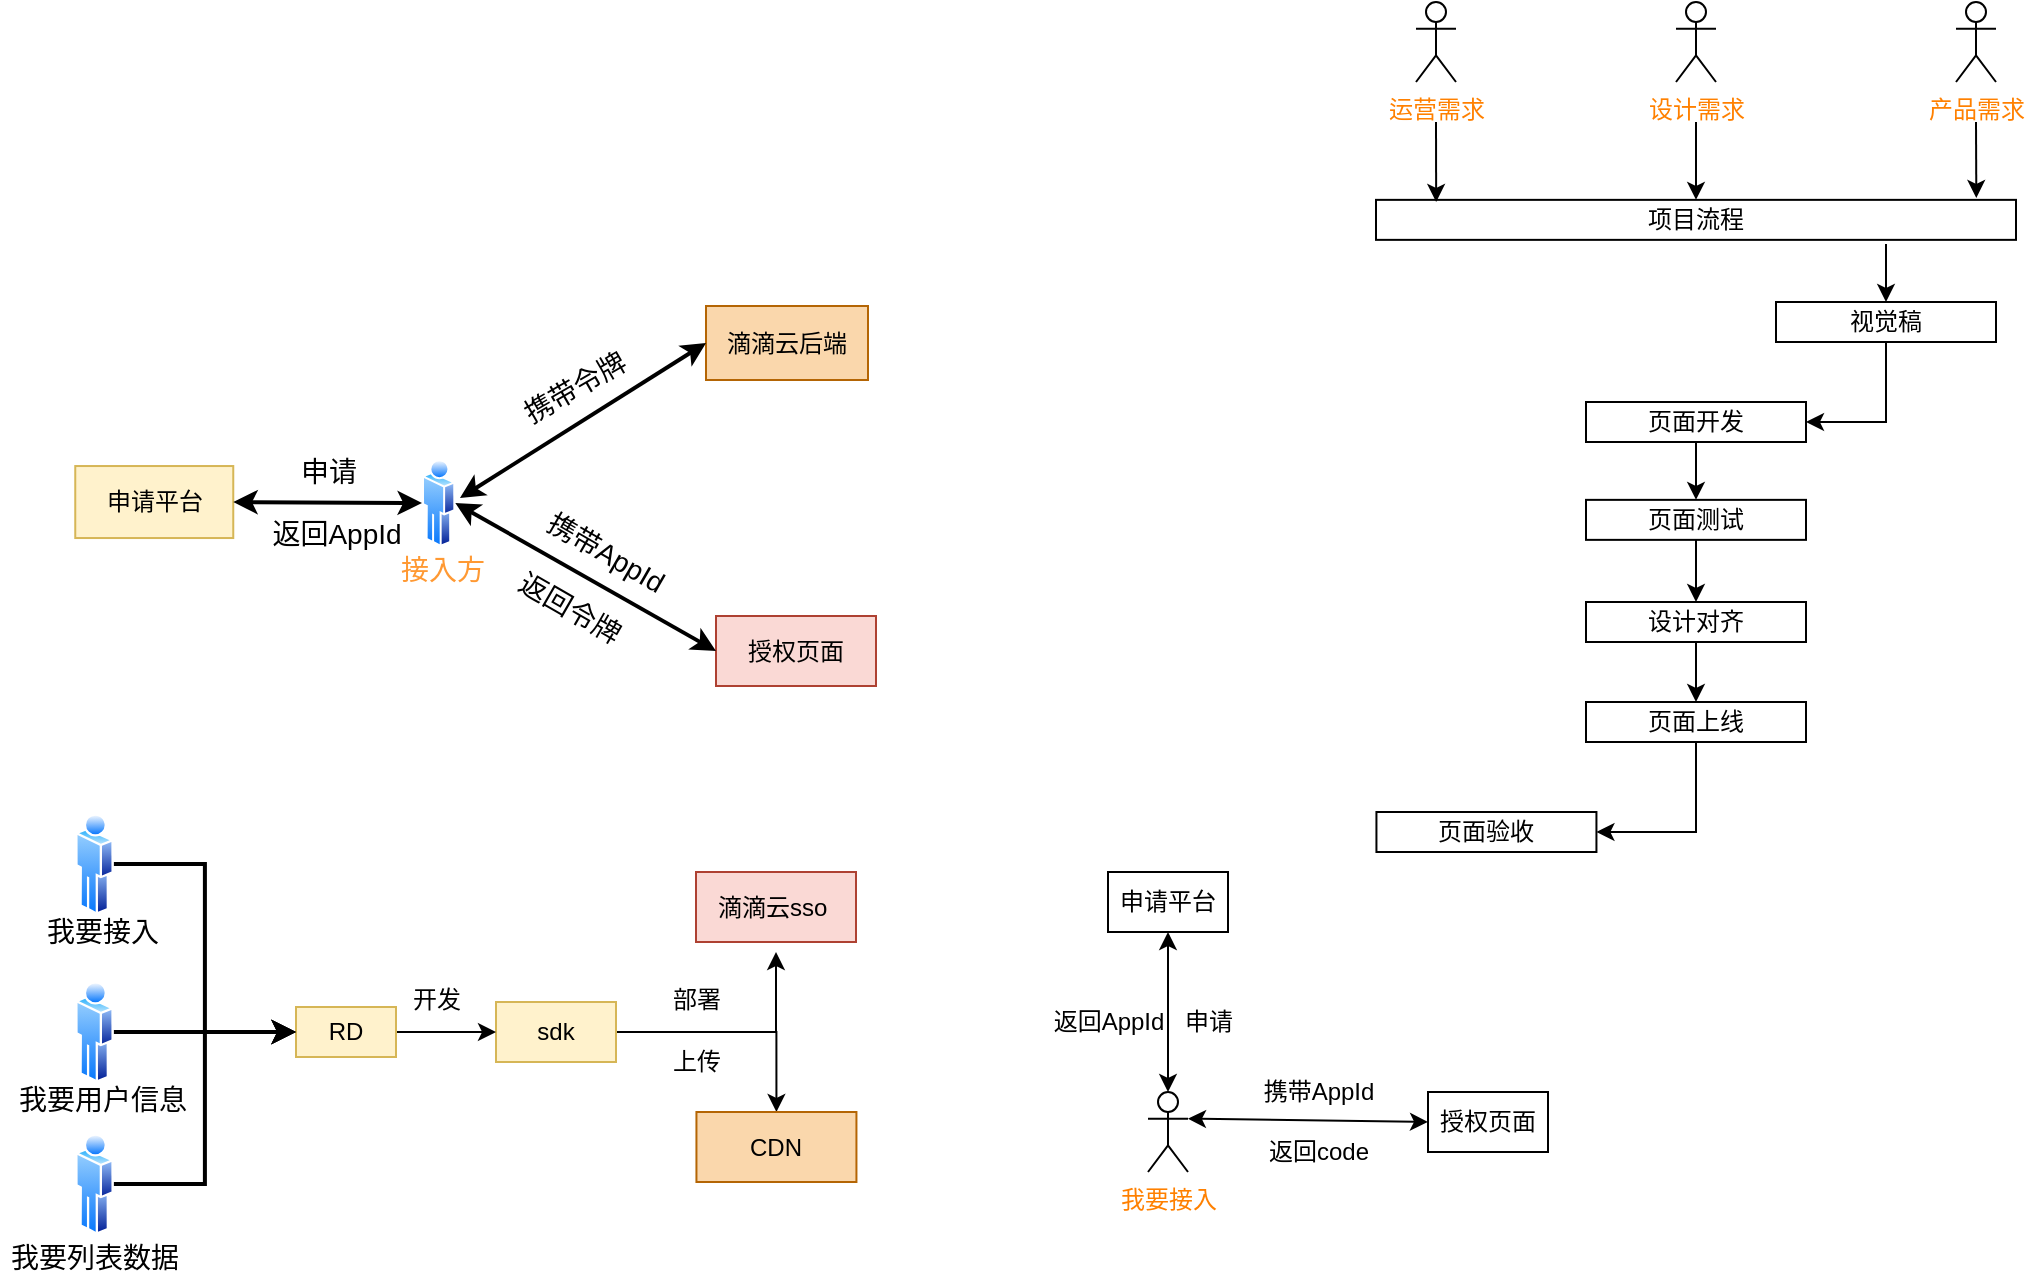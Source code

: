 <mxfile version="13.7.7" type="github" pages="10">
  <diagram name="Page-1" id="822b0af5-4adb-64df-f703-e8dfc1f81529">
    <mxGraphModel dx="946" dy="565" grid="0" gridSize="10" guides="1" tooltips="1" connect="1" arrows="1" fold="1" page="1" pageScale="1" pageWidth="1100" pageHeight="850" background="#ffffff" math="0" shadow="0">
      <root>
        <mxCell id="0" />
        <mxCell id="1" parent="0" />
        <mxCell id="F9hkiLEgJ20mcKecq2YQ-101" style="edgeStyle=orthogonalEdgeStyle;rounded=0;orthogonalLoop=1;jettySize=auto;html=1;exitX=1;exitY=0.5;exitDx=0;exitDy=0;" parent="1" source="F9hkiLEgJ20mcKecq2YQ-83" edge="1">
          <mxGeometry relative="1" as="geometry">
            <mxPoint x="400" y="515" as="targetPoint" />
            <Array as="points">
              <mxPoint x="400" y="555" />
            </Array>
          </mxGeometry>
        </mxCell>
        <mxCell id="F9hkiLEgJ20mcKecq2YQ-102" style="edgeStyle=orthogonalEdgeStyle;rounded=0;orthogonalLoop=1;jettySize=auto;html=1;entryX=0.5;entryY=0;entryDx=0;entryDy=0;" parent="1" source="F9hkiLEgJ20mcKecq2YQ-83" target="F9hkiLEgJ20mcKecq2YQ-85" edge="1">
          <mxGeometry relative="1" as="geometry" />
        </mxCell>
        <mxCell id="F9hkiLEgJ20mcKecq2YQ-83" value="sdk" style="rounded=0;whiteSpace=wrap;html=1;fillColor=#fff2cc;strokeColor=#d6b656;" parent="1" vertex="1">
          <mxGeometry x="260" y="540" width="60" height="30" as="geometry" />
        </mxCell>
        <mxCell id="F9hkiLEgJ20mcKecq2YQ-84" value="滴滴云sso&amp;nbsp;" style="rounded=0;whiteSpace=wrap;html=1;fillColor=#fad9d5;strokeColor=#ae4132;" parent="1" vertex="1">
          <mxGeometry x="360" y="475" width="80" height="35" as="geometry" />
        </mxCell>
        <mxCell id="F9hkiLEgJ20mcKecq2YQ-85" value="CDN" style="rounded=0;whiteSpace=wrap;html=1;fillColor=#fad7ac;strokeColor=#b46504;" parent="1" vertex="1">
          <mxGeometry x="360.22" y="595" width="80" height="35" as="geometry" />
        </mxCell>
        <mxCell id="F9hkiLEgJ20mcKecq2YQ-98" style="edgeStyle=orthogonalEdgeStyle;rounded=0;orthogonalLoop=1;jettySize=auto;html=1;" parent="1" source="F9hkiLEgJ20mcKecq2YQ-89" target="F9hkiLEgJ20mcKecq2YQ-83" edge="1">
          <mxGeometry relative="1" as="geometry" />
        </mxCell>
        <mxCell id="F9hkiLEgJ20mcKecq2YQ-89" value="RD" style="rounded=0;whiteSpace=wrap;html=1;fillColor=#fff2cc;strokeColor=#d6b656;" parent="1" vertex="1">
          <mxGeometry x="160" y="542.5" width="50" height="25" as="geometry" />
        </mxCell>
        <mxCell id="F9hkiLEgJ20mcKecq2YQ-108" value="开发" style="text;html=1;align=center;verticalAlign=middle;resizable=0;points=[];autosize=1;" parent="1" vertex="1">
          <mxGeometry x="210" y="528.99" width="40" height="20" as="geometry" />
        </mxCell>
        <mxCell id="F9hkiLEgJ20mcKecq2YQ-110" value="部署" style="text;html=1;align=center;verticalAlign=middle;resizable=0;points=[];autosize=1;" parent="1" vertex="1">
          <mxGeometry x="340" y="528.99" width="40" height="20" as="geometry" />
        </mxCell>
        <mxCell id="F9hkiLEgJ20mcKecq2YQ-111" value="上传" style="text;html=1;align=center;verticalAlign=middle;resizable=0;points=[];autosize=1;" parent="1" vertex="1">
          <mxGeometry x="340" y="560" width="40" height="20" as="geometry" />
        </mxCell>
        <mxCell id="F9hkiLEgJ20mcKecq2YQ-114" value="&lt;font color=&quot;#ff8000&quot;&gt;我要接入&lt;/font&gt;" style="shape=umlActor;verticalLabelPosition=bottom;verticalAlign=top;html=1;outlineConnect=0;" parent="1" vertex="1">
          <mxGeometry x="586" y="585" width="20" height="40" as="geometry" />
        </mxCell>
        <mxCell id="F9hkiLEgJ20mcKecq2YQ-117" value="授权页面" style="rounded=0;whiteSpace=wrap;html=1;" parent="1" vertex="1">
          <mxGeometry x="726" y="585" width="60" height="30" as="geometry" />
        </mxCell>
        <mxCell id="F9hkiLEgJ20mcKecq2YQ-119" value="申请平台" style="rounded=0;whiteSpace=wrap;html=1;" parent="1" vertex="1">
          <mxGeometry x="566" y="475" width="60" height="30" as="geometry" />
        </mxCell>
        <mxCell id="F9hkiLEgJ20mcKecq2YQ-130" value="" style="endArrow=classic;startArrow=classic;html=1;entryX=0.5;entryY=1;entryDx=0;entryDy=0;exitX=0.5;exitY=0;exitDx=0;exitDy=0;exitPerimeter=0;" parent="1" source="F9hkiLEgJ20mcKecq2YQ-114" target="F9hkiLEgJ20mcKecq2YQ-119" edge="1">
          <mxGeometry width="50" height="50" relative="1" as="geometry">
            <mxPoint x="566" y="585" as="sourcePoint" />
            <mxPoint x="616" y="535" as="targetPoint" />
          </mxGeometry>
        </mxCell>
        <mxCell id="F9hkiLEgJ20mcKecq2YQ-131" value="申请" style="text;html=1;align=center;verticalAlign=middle;resizable=0;points=[];autosize=1;" parent="1" vertex="1">
          <mxGeometry x="596" y="540" width="40" height="20" as="geometry" />
        </mxCell>
        <mxCell id="F9hkiLEgJ20mcKecq2YQ-133" value="返回AppId" style="text;html=1;align=center;verticalAlign=middle;resizable=0;points=[];autosize=1;" parent="1" vertex="1">
          <mxGeometry x="531" y="540" width="70" height="20" as="geometry" />
        </mxCell>
        <mxCell id="F9hkiLEgJ20mcKecq2YQ-134" value="" style="endArrow=classic;startArrow=classic;html=1;entryX=0;entryY=0.5;entryDx=0;entryDy=0;exitX=1;exitY=0.333;exitDx=0;exitDy=0;exitPerimeter=0;" parent="1" source="F9hkiLEgJ20mcKecq2YQ-114" target="F9hkiLEgJ20mcKecq2YQ-117" edge="1">
          <mxGeometry width="50" height="50" relative="1" as="geometry">
            <mxPoint x="616" y="635" as="sourcePoint" />
            <mxPoint x="666" y="585" as="targetPoint" />
          </mxGeometry>
        </mxCell>
        <mxCell id="F9hkiLEgJ20mcKecq2YQ-135" value="携带AppId" style="text;html=1;align=center;verticalAlign=middle;resizable=0;points=[];autosize=1;" parent="1" vertex="1">
          <mxGeometry x="636" y="575" width="70" height="20" as="geometry" />
        </mxCell>
        <mxCell id="F9hkiLEgJ20mcKecq2YQ-136" value="返回code" style="text;html=1;align=center;verticalAlign=middle;resizable=0;points=[];autosize=1;" parent="1" vertex="1">
          <mxGeometry x="636" y="605" width="70" height="20" as="geometry" />
        </mxCell>
        <mxCell id="F9hkiLEgJ20mcKecq2YQ-139" value="&lt;font color=&quot;#ff8000&quot;&gt;运营需求&lt;/font&gt;" style="shape=umlActor;verticalLabelPosition=bottom;verticalAlign=top;html=1;outlineConnect=0;" parent="1" vertex="1">
          <mxGeometry x="720" y="40" width="20" height="40" as="geometry" />
        </mxCell>
        <mxCell id="F9hkiLEgJ20mcKecq2YQ-140" value="&lt;font color=&quot;#ff8000&quot;&gt;产品需求&lt;/font&gt;" style="shape=umlActor;verticalLabelPosition=bottom;verticalAlign=top;html=1;outlineConnect=0;" parent="1" vertex="1">
          <mxGeometry x="990" y="40" width="20" height="40" as="geometry" />
        </mxCell>
        <mxCell id="F9hkiLEgJ20mcKecq2YQ-141" value="&lt;font color=&quot;#ff8000&quot;&gt;设计需求&lt;/font&gt;" style="shape=umlActor;verticalLabelPosition=bottom;verticalAlign=top;html=1;outlineConnect=0;" parent="1" vertex="1">
          <mxGeometry x="850" y="40" width="20" height="40" as="geometry" />
        </mxCell>
        <mxCell id="F9hkiLEgJ20mcKecq2YQ-150" value="项目流程" style="rounded=0;whiteSpace=wrap;html=1;" parent="1" vertex="1">
          <mxGeometry x="700" y="138.93" width="320" height="20" as="geometry" />
        </mxCell>
        <mxCell id="F9hkiLEgJ20mcKecq2YQ-177" style="edgeStyle=orthogonalEdgeStyle;rounded=0;orthogonalLoop=1;jettySize=auto;html=1;entryX=1;entryY=0.5;entryDx=0;entryDy=0;" parent="1" source="F9hkiLEgJ20mcKecq2YQ-152" target="F9hkiLEgJ20mcKecq2YQ-153" edge="1">
          <mxGeometry relative="1" as="geometry" />
        </mxCell>
        <mxCell id="F9hkiLEgJ20mcKecq2YQ-152" value="视觉稿" style="rounded=0;whiteSpace=wrap;html=1;" parent="1" vertex="1">
          <mxGeometry x="900" y="190" width="110" height="20" as="geometry" />
        </mxCell>
        <mxCell id="F9hkiLEgJ20mcKecq2YQ-178" style="edgeStyle=orthogonalEdgeStyle;rounded=0;orthogonalLoop=1;jettySize=auto;html=1;entryX=0.5;entryY=0;entryDx=0;entryDy=0;" parent="1" source="F9hkiLEgJ20mcKecq2YQ-153" target="F9hkiLEgJ20mcKecq2YQ-154" edge="1">
          <mxGeometry relative="1" as="geometry" />
        </mxCell>
        <mxCell id="F9hkiLEgJ20mcKecq2YQ-153" value="页面开发" style="rounded=0;whiteSpace=wrap;html=1;" parent="1" vertex="1">
          <mxGeometry x="805" y="240" width="110" height="20" as="geometry" />
        </mxCell>
        <mxCell id="F9hkiLEgJ20mcKecq2YQ-179" style="edgeStyle=orthogonalEdgeStyle;rounded=0;orthogonalLoop=1;jettySize=auto;html=1;entryX=0.5;entryY=0;entryDx=0;entryDy=0;" parent="1" source="F9hkiLEgJ20mcKecq2YQ-154" target="F9hkiLEgJ20mcKecq2YQ-155" edge="1">
          <mxGeometry relative="1" as="geometry" />
        </mxCell>
        <mxCell id="F9hkiLEgJ20mcKecq2YQ-154" value="页面测试" style="rounded=0;whiteSpace=wrap;html=1;" parent="1" vertex="1">
          <mxGeometry x="805" y="288.93" width="110" height="20" as="geometry" />
        </mxCell>
        <mxCell id="F9hkiLEgJ20mcKecq2YQ-180" style="edgeStyle=orthogonalEdgeStyle;rounded=0;orthogonalLoop=1;jettySize=auto;html=1;entryX=0.5;entryY=0;entryDx=0;entryDy=0;" parent="1" source="F9hkiLEgJ20mcKecq2YQ-155" target="F9hkiLEgJ20mcKecq2YQ-156" edge="1">
          <mxGeometry relative="1" as="geometry" />
        </mxCell>
        <mxCell id="F9hkiLEgJ20mcKecq2YQ-155" value="设计对齐" style="rounded=0;whiteSpace=wrap;html=1;" parent="1" vertex="1">
          <mxGeometry x="805" y="340" width="110" height="20" as="geometry" />
        </mxCell>
        <mxCell id="F9hkiLEgJ20mcKecq2YQ-182" style="edgeStyle=orthogonalEdgeStyle;rounded=0;orthogonalLoop=1;jettySize=auto;html=1;entryX=1;entryY=0.5;entryDx=0;entryDy=0;" parent="1" source="F9hkiLEgJ20mcKecq2YQ-156" target="F9hkiLEgJ20mcKecq2YQ-157" edge="1">
          <mxGeometry relative="1" as="geometry" />
        </mxCell>
        <mxCell id="F9hkiLEgJ20mcKecq2YQ-156" value="页面上线" style="rounded=0;whiteSpace=wrap;html=1;" parent="1" vertex="1">
          <mxGeometry x="805" y="390" width="110" height="20" as="geometry" />
        </mxCell>
        <mxCell id="F9hkiLEgJ20mcKecq2YQ-157" value="页面验收" style="rounded=0;whiteSpace=wrap;html=1;" parent="1" vertex="1">
          <mxGeometry x="700.22" y="445" width="110" height="20" as="geometry" />
        </mxCell>
        <mxCell id="F9hkiLEgJ20mcKecq2YQ-172" value="" style="endArrow=classic;html=1;entryX=0.094;entryY=0.053;entryDx=0;entryDy=0;entryPerimeter=0;" parent="1" target="F9hkiLEgJ20mcKecq2YQ-150" edge="1">
          <mxGeometry width="50" height="50" relative="1" as="geometry">
            <mxPoint x="730" y="100" as="sourcePoint" />
            <mxPoint x="770" y="100" as="targetPoint" />
          </mxGeometry>
        </mxCell>
        <mxCell id="F9hkiLEgJ20mcKecq2YQ-173" value="" style="endArrow=classic;html=1;entryX=0.5;entryY=0;entryDx=0;entryDy=0;" parent="1" target="F9hkiLEgJ20mcKecq2YQ-150" edge="1">
          <mxGeometry width="50" height="50" relative="1" as="geometry">
            <mxPoint x="860" y="100" as="sourcePoint" />
            <mxPoint x="740.08" y="149.99" as="targetPoint" />
          </mxGeometry>
        </mxCell>
        <mxCell id="F9hkiLEgJ20mcKecq2YQ-174" value="" style="endArrow=classic;html=1;entryX=0.938;entryY=-0.047;entryDx=0;entryDy=0;entryPerimeter=0;" parent="1" target="F9hkiLEgJ20mcKecq2YQ-150" edge="1">
          <mxGeometry width="50" height="50" relative="1" as="geometry">
            <mxPoint x="1000" y="100" as="sourcePoint" />
            <mxPoint x="870" y="148.93" as="targetPoint" />
          </mxGeometry>
        </mxCell>
        <mxCell id="F9hkiLEgJ20mcKecq2YQ-175" value="" style="endArrow=classic;html=1;entryX=0.5;entryY=0;entryDx=0;entryDy=0;" parent="1" target="F9hkiLEgJ20mcKecq2YQ-152" edge="1">
          <mxGeometry width="50" height="50" relative="1" as="geometry">
            <mxPoint x="955" y="161" as="sourcePoint" />
            <mxPoint x="880" y="158.93" as="targetPoint" />
          </mxGeometry>
        </mxCell>
        <mxCell id="sk1e0bRsB8hyw2xADFre-7" style="edgeStyle=orthogonalEdgeStyle;rounded=0;orthogonalLoop=1;jettySize=auto;html=1;entryX=0;entryY=0.5;entryDx=0;entryDy=0;strokeColor=#000000;strokeWidth=2;fontSize=16;fontColor=#000000;" edge="1" parent="1" source="sk1e0bRsB8hyw2xADFre-1" target="F9hkiLEgJ20mcKecq2YQ-89">
          <mxGeometry relative="1" as="geometry" />
        </mxCell>
        <mxCell id="sk1e0bRsB8hyw2xADFre-1" value="" style="aspect=fixed;perimeter=ellipsePerimeter;html=1;align=center;shadow=0;dashed=0;spacingTop=3;image;image=img/lib/active_directory/user.svg;strokeColor=#FFB570;fontColor=#006EAF;fontSize=16;fontStyle=1" vertex="1" parent="1">
          <mxGeometry x="49.63" y="445" width="19.25" height="52.03" as="geometry" />
        </mxCell>
        <mxCell id="sk1e0bRsB8hyw2xADFre-3" style="edgeStyle=orthogonalEdgeStyle;rounded=0;orthogonalLoop=1;jettySize=auto;html=1;entryX=0;entryY=0.5;entryDx=0;entryDy=0;strokeColor=#000000;strokeWidth=2;fontSize=16;fontColor=#000000;" edge="1" parent="1" source="sk1e0bRsB8hyw2xADFre-2" target="F9hkiLEgJ20mcKecq2YQ-89">
          <mxGeometry relative="1" as="geometry" />
        </mxCell>
        <mxCell id="sk1e0bRsB8hyw2xADFre-2" value="" style="aspect=fixed;perimeter=ellipsePerimeter;html=1;align=center;shadow=0;dashed=0;spacingTop=3;image;image=img/lib/active_directory/user.svg;strokeColor=#FFB570;fontColor=#006EAF;fontSize=16;fontStyle=1" vertex="1" parent="1">
          <mxGeometry x="49.63" y="528.99" width="19.25" height="52.03" as="geometry" />
        </mxCell>
        <mxCell id="sk1e0bRsB8hyw2xADFre-6" style="edgeStyle=orthogonalEdgeStyle;rounded=0;orthogonalLoop=1;jettySize=auto;html=1;strokeColor=#000000;strokeWidth=2;fontSize=16;fontColor=#000000;entryX=0;entryY=0.5;entryDx=0;entryDy=0;" edge="1" parent="1" source="sk1e0bRsB8hyw2xADFre-4" target="F9hkiLEgJ20mcKecq2YQ-89">
          <mxGeometry relative="1" as="geometry">
            <mxPoint x="150" y="550" as="targetPoint" />
          </mxGeometry>
        </mxCell>
        <mxCell id="sk1e0bRsB8hyw2xADFre-4" value="" style="aspect=fixed;perimeter=ellipsePerimeter;html=1;align=center;shadow=0;dashed=0;spacingTop=3;image;image=img/lib/active_directory/user.svg;strokeColor=#FFB570;fontColor=#006EAF;fontSize=16;fontStyle=1" vertex="1" parent="1">
          <mxGeometry x="49.63" y="605" width="19.25" height="52.03" as="geometry" />
        </mxCell>
        <mxCell id="I7Uu4_HQ0Hi1-Qypz1a5-1" value="" style="aspect=fixed;perimeter=ellipsePerimeter;html=1;align=center;shadow=0;dashed=0;spacingTop=3;image;image=img/lib/active_directory/user.svg;strokeColor=#FFB570;fontColor=#006EAF;fontSize=16;fontStyle=1" vertex="1" parent="1">
          <mxGeometry x="223" y="268" width="16.66" height="45.03" as="geometry" />
        </mxCell>
        <mxCell id="I7Uu4_HQ0Hi1-Qypz1a5-2" value="我要接入" style="text;html=1;align=center;verticalAlign=middle;resizable=0;points=[];autosize=1;fontSize=14;fontColor=#000000;" vertex="1" parent="1">
          <mxGeometry x="30" y="494" width="66" height="21" as="geometry" />
        </mxCell>
        <mxCell id="I7Uu4_HQ0Hi1-Qypz1a5-3" value="我要用户信息" style="text;html=1;align=center;verticalAlign=middle;resizable=0;points=[];autosize=1;fontSize=14;fontColor=#000000;" vertex="1" parent="1">
          <mxGeometry x="16" y="578" width="94" height="21" as="geometry" />
        </mxCell>
        <mxCell id="I7Uu4_HQ0Hi1-Qypz1a5-4" value="我要列表数据" style="text;html=1;align=center;verticalAlign=middle;resizable=0;points=[];autosize=1;fontSize=14;fontColor=#000000;" vertex="1" parent="1">
          <mxGeometry x="12.25" y="657.03" width="94" height="21" as="geometry" />
        </mxCell>
        <mxCell id="I7Uu4_HQ0Hi1-Qypz1a5-6" value="&lt;font color=&quot;#ff9933&quot;&gt;接入方&lt;/font&gt;" style="text;html=1;align=center;verticalAlign=middle;resizable=0;points=[];autosize=1;fontSize=14;fontColor=#000000;" vertex="1" parent="1">
          <mxGeometry x="207" y="313.03" width="52" height="21" as="geometry" />
        </mxCell>
        <mxCell id="I7Uu4_HQ0Hi1-Qypz1a5-7" value="申请平台" style="rounded=0;whiteSpace=wrap;html=1;fillColor=#fff2cc;strokeColor=#d6b656;" vertex="1" parent="1">
          <mxGeometry x="49.63" y="272.02" width="79" height="36" as="geometry" />
        </mxCell>
        <mxCell id="I7Uu4_HQ0Hi1-Qypz1a5-9" value="" style="endArrow=classic;startArrow=classic;html=1;strokeColor=#000000;strokeWidth=2;fontSize=14;fontColor=#000000;exitX=0;exitY=0.5;exitDx=0;exitDy=0;entryX=1;entryY=0.5;entryDx=0;entryDy=0;" edge="1" parent="1" source="I7Uu4_HQ0Hi1-Qypz1a5-1" target="I7Uu4_HQ0Hi1-Qypz1a5-7">
          <mxGeometry width="50" height="50" relative="1" as="geometry">
            <mxPoint x="240" y="272" as="sourcePoint" />
            <mxPoint x="302" y="234" as="targetPoint" />
          </mxGeometry>
        </mxCell>
        <mxCell id="I7Uu4_HQ0Hi1-Qypz1a5-10" value="申请" style="text;html=1;align=center;verticalAlign=middle;resizable=0;points=[];autosize=1;fontSize=14;fontColor=#000000;rotation=0;" vertex="1" parent="1">
          <mxGeometry x="157" y="264.93" width="38" height="21" as="geometry" />
        </mxCell>
        <mxCell id="I7Uu4_HQ0Hi1-Qypz1a5-11" value="返回AppId" style="text;html=1;align=center;verticalAlign=middle;resizable=0;points=[];autosize=1;fontSize=14;fontColor=#000000;rotation=0;" vertex="1" parent="1">
          <mxGeometry x="142" y="295" width="75" height="21" as="geometry" />
        </mxCell>
        <mxCell id="I7Uu4_HQ0Hi1-Qypz1a5-14" value="授权页面" style="rounded=0;whiteSpace=wrap;html=1;fillColor=#fad9d5;strokeColor=#ae4132;" vertex="1" parent="1">
          <mxGeometry x="370" y="347" width="80" height="35" as="geometry" />
        </mxCell>
        <mxCell id="I7Uu4_HQ0Hi1-Qypz1a5-15" value="" style="endArrow=classic;startArrow=classic;html=1;strokeColor=#000000;strokeWidth=2;fontSize=14;fontColor=#000000;entryX=0;entryY=0.5;entryDx=0;entryDy=0;exitX=1;exitY=0.5;exitDx=0;exitDy=0;" edge="1" parent="1" source="I7Uu4_HQ0Hi1-Qypz1a5-1" target="I7Uu4_HQ0Hi1-Qypz1a5-14">
          <mxGeometry width="50" height="50" relative="1" as="geometry">
            <mxPoint x="264" y="321" as="sourcePoint" />
            <mxPoint x="314" y="271" as="targetPoint" />
          </mxGeometry>
        </mxCell>
        <mxCell id="I7Uu4_HQ0Hi1-Qypz1a5-16" value="携带AppId" style="text;html=1;align=center;verticalAlign=middle;resizable=0;points=[];autosize=1;fontSize=14;fontColor=#000000;rotation=30;" vertex="1" parent="1">
          <mxGeometry x="277" y="304" width="75" height="21" as="geometry" />
        </mxCell>
        <mxCell id="I7Uu4_HQ0Hi1-Qypz1a5-17" value="返回令牌" style="text;html=1;align=center;verticalAlign=middle;resizable=0;points=[];autosize=1;fontSize=14;fontColor=#000000;rotation=30;" vertex="1" parent="1">
          <mxGeometry x="264" y="332" width="66" height="21" as="geometry" />
        </mxCell>
        <mxCell id="I7Uu4_HQ0Hi1-Qypz1a5-22" value="滴滴云后端" style="rounded=0;whiteSpace=wrap;html=1;fillColor=#fad7ac;strokeColor=#b46504;" vertex="1" parent="1">
          <mxGeometry x="365" y="192" width="81" height="37" as="geometry" />
        </mxCell>
        <mxCell id="I7Uu4_HQ0Hi1-Qypz1a5-26" value="" style="endArrow=classic;startArrow=classic;html=1;strokeColor=#000000;strokeWidth=2;fontSize=14;fontColor=#000000;entryX=0;entryY=0.5;entryDx=0;entryDy=0;" edge="1" parent="1" target="I7Uu4_HQ0Hi1-Qypz1a5-22">
          <mxGeometry width="50" height="50" relative="1" as="geometry">
            <mxPoint x="242" y="288" as="sourcePoint" />
            <mxPoint x="377" y="223" as="targetPoint" />
          </mxGeometry>
        </mxCell>
        <mxCell id="I7Uu4_HQ0Hi1-Qypz1a5-27" value="携带令牌" style="text;html=1;align=center;verticalAlign=middle;resizable=0;points=[];autosize=1;fontSize=14;fontColor=#000000;rotation=-30;" vertex="1" parent="1">
          <mxGeometry x="266" y="222" width="66" height="21" as="geometry" />
        </mxCell>
      </root>
    </mxGraphModel>
  </diagram>
  <diagram id="v6S_gwSgsKf6jJskEs4a" name="Page-2">
    <mxGraphModel dx="1351" dy="807" grid="0" gridSize="10" guides="1" tooltips="1" connect="1" arrows="1" fold="1" page="1" pageScale="1" pageWidth="827" pageHeight="1169" math="0" shadow="0">
      <root>
        <mxCell id="bt1xJGWlp4JnwGx9N3bi-0" />
        <mxCell id="bt1xJGWlp4JnwGx9N3bi-1" parent="bt1xJGWlp4JnwGx9N3bi-0" />
        <mxCell id="bt1xJGWlp4JnwGx9N3bi-2" value="重定向，携带code" style="text;html=1;align=center;verticalAlign=middle;resizable=0;points=[];autosize=1;" parent="bt1xJGWlp4JnwGx9N3bi-1" vertex="1">
          <mxGeometry x="395" y="384" width="110" height="20" as="geometry" />
        </mxCell>
        <mxCell id="bt1xJGWlp4JnwGx9N3bi-3" style="edgeStyle=orthogonalEdgeStyle;rounded=0;orthogonalLoop=1;jettySize=auto;html=1;entryX=-0.03;entryY=1.259;entryDx=0;entryDy=0;entryPerimeter=0;" parent="bt1xJGWlp4JnwGx9N3bi-1" source="bt1xJGWlp4JnwGx9N3bi-20" target="bt1xJGWlp4JnwGx9N3bi-2" edge="1">
          <mxGeometry relative="1" as="geometry">
            <mxPoint x="410" y="410" as="targetPoint" />
          </mxGeometry>
        </mxCell>
        <mxCell id="bt1xJGWlp4JnwGx9N3bi-4" value="code换取ticket" style="text;html=1;align=center;verticalAlign=middle;resizable=0;points=[];autosize=1;" parent="bt1xJGWlp4JnwGx9N3bi-1" vertex="1">
          <mxGeometry x="418" y="495" width="90" height="20" as="geometry" />
        </mxCell>
        <mxCell id="bt1xJGWlp4JnwGx9N3bi-5" value="oAuth" style="swimlane;html=1;childLayout=stackLayout;startSize=20;rounded=0;shadow=0;labelBackgroundColor=none;strokeWidth=1;fontFamily=Verdana;fontSize=8;align=center;" parent="bt1xJGWlp4JnwGx9N3bi-1" vertex="1">
          <mxGeometry x="10" y="10" width="690" height="590" as="geometry" />
        </mxCell>
        <mxCell id="bt1xJGWlp4JnwGx9N3bi-6" value="浏览器" style="swimlane;html=1;startSize=20;" parent="bt1xJGWlp4JnwGx9N3bi-5" vertex="1">
          <mxGeometry y="20" width="230" height="570" as="geometry" />
        </mxCell>
        <mxCell id="bt1xJGWlp4JnwGx9N3bi-7" value="" style="rounded=1;whiteSpace=wrap;html=1;shadow=0;labelBackgroundColor=none;strokeWidth=1;fontFamily=Verdana;fontSize=8;align=center;" parent="bt1xJGWlp4JnwGx9N3bi-6" vertex="1">
          <mxGeometry x="65" y="62.5" width="100" height="65" as="geometry" />
        </mxCell>
        <mxCell id="bt1xJGWlp4JnwGx9N3bi-8" value="访问，携带来源标识" style="text;html=1;strokeColor=none;fillColor=none;align=center;verticalAlign=middle;whiteSpace=wrap;rounded=0;" parent="bt1xJGWlp4JnwGx9N3bi-6" vertex="1">
          <mxGeometry x="170" y="65" width="120" height="20" as="geometry" />
        </mxCell>
        <mxCell id="bt1xJGWlp4JnwGx9N3bi-9" style="edgeStyle=orthogonalEdgeStyle;rounded=1;html=1;labelBackgroundColor=none;startArrow=none;startFill=0;startSize=5;endArrow=classicThin;endFill=1;endSize=5;jettySize=auto;orthogonalLoop=1;strokeWidth=1;fontFamily=Verdana;fontSize=8;entryX=0;entryY=0.5;entryDx=0;entryDy=0;" parent="bt1xJGWlp4JnwGx9N3bi-5" source="bt1xJGWlp4JnwGx9N3bi-7" target="bt1xJGWlp4JnwGx9N3bi-12" edge="1">
          <mxGeometry relative="1" as="geometry">
            <mxPoint x="280" y="115.0" as="targetPoint" />
          </mxGeometry>
        </mxCell>
        <mxCell id="bt1xJGWlp4JnwGx9N3bi-10" value="第三方系统" style="swimlane;html=1;startSize=20;" parent="bt1xJGWlp4JnwGx9N3bi-5" vertex="1">
          <mxGeometry x="230" y="20" width="230" height="570" as="geometry" />
        </mxCell>
        <mxCell id="bt1xJGWlp4JnwGx9N3bi-11" value="应用" style="rounded=1;whiteSpace=wrap;html=1;shadow=0;labelBackgroundColor=none;strokeWidth=1;fontFamily=Verdana;fontSize=8;align=center;" parent="bt1xJGWlp4JnwGx9N3bi-10" vertex="1">
          <mxGeometry x="50" y="350" width="100" height="60" as="geometry" />
        </mxCell>
        <mxCell id="bt1xJGWlp4JnwGx9N3bi-12" value="检查登陆" style="rhombus;whiteSpace=wrap;html=1;" parent="bt1xJGWlp4JnwGx9N3bi-10" vertex="1">
          <mxGeometry x="60" y="55" width="80" height="80" as="geometry" />
        </mxCell>
        <mxCell id="bt1xJGWlp4JnwGx9N3bi-13" style="edgeStyle=orthogonalEdgeStyle;rounded=0;orthogonalLoop=1;jettySize=auto;html=1;entryX=0.5;entryY=0;entryDx=0;entryDy=0;" parent="bt1xJGWlp4JnwGx9N3bi-10" source="bt1xJGWlp4JnwGx9N3bi-12" target="bt1xJGWlp4JnwGx9N3bi-11" edge="1">
          <mxGeometry relative="1" as="geometry">
            <mxPoint x="100" y="340" as="targetPoint" />
          </mxGeometry>
        </mxCell>
        <mxCell id="bt1xJGWlp4JnwGx9N3bi-14" value="后端" style="rounded=1;whiteSpace=wrap;html=1;shadow=0;labelBackgroundColor=none;strokeWidth=1;fontFamily=Verdana;fontSize=8;align=center;" parent="bt1xJGWlp4JnwGx9N3bi-10" vertex="1">
          <mxGeometry x="50" y="460" width="100" height="60" as="geometry" />
        </mxCell>
        <mxCell id="bt1xJGWlp4JnwGx9N3bi-15" value="已登陆" style="text;html=1;align=center;verticalAlign=middle;resizable=0;points=[];autosize=1;" parent="bt1xJGWlp4JnwGx9N3bi-10" vertex="1">
          <mxGeometry x="100" y="230" width="50" height="20" as="geometry" />
        </mxCell>
        <mxCell id="bt1xJGWlp4JnwGx9N3bi-16" value="滴滴云" style="swimlane;html=1;startSize=20;" parent="bt1xJGWlp4JnwGx9N3bi-5" vertex="1">
          <mxGeometry x="460" y="20" width="230" height="570" as="geometry" />
        </mxCell>
        <mxCell id="bt1xJGWlp4JnwGx9N3bi-17" value="未登陆，携带AppId" style="text;html=1;strokeColor=none;fillColor=none;align=center;verticalAlign=middle;whiteSpace=wrap;rounded=0;" parent="bt1xJGWlp4JnwGx9N3bi-16" vertex="1">
          <mxGeometry x="-70" y="70" width="120" height="20" as="geometry" />
        </mxCell>
        <mxCell id="bt1xJGWlp4JnwGx9N3bi-18" style="edgeStyle=orthogonalEdgeStyle;rounded=0;orthogonalLoop=1;jettySize=auto;html=1;entryX=0.5;entryY=0;entryDx=0;entryDy=0;exitX=1;exitY=0.5;exitDx=0;exitDy=0;" parent="bt1xJGWlp4JnwGx9N3bi-16" source="bt1xJGWlp4JnwGx9N3bi-22" target="bt1xJGWlp4JnwGx9N3bi-27" edge="1">
          <mxGeometry relative="1" as="geometry">
            <Array as="points">
              <mxPoint x="180" y="95" />
            </Array>
          </mxGeometry>
        </mxCell>
        <mxCell id="bt1xJGWlp4JnwGx9N3bi-19" value="已授权" style="text;html=1;strokeColor=none;fillColor=none;align=center;verticalAlign=middle;whiteSpace=wrap;rounded=0;" parent="bt1xJGWlp4JnwGx9N3bi-16" vertex="1">
          <mxGeometry y="270" width="70" height="20" as="geometry" />
        </mxCell>
        <mxCell id="bt1xJGWlp4JnwGx9N3bi-20" value="" style="rounded=1;whiteSpace=wrap;html=1;shadow=0;labelBackgroundColor=none;strokeWidth=1;fontFamily=Verdana;fontSize=8;align=center;arcSize=34;" parent="bt1xJGWlp4JnwGx9N3bi-16" vertex="1">
          <mxGeometry x="40" y="360" width="60" height="40" as="geometry" />
        </mxCell>
        <mxCell id="bt1xJGWlp4JnwGx9N3bi-21" style="edgeStyle=orthogonalEdgeStyle;rounded=0;orthogonalLoop=1;jettySize=auto;html=1;exitX=0.5;exitY=1;exitDx=0;exitDy=0;entryX=0.5;entryY=0;entryDx=0;entryDy=0;" parent="bt1xJGWlp4JnwGx9N3bi-16" source="bt1xJGWlp4JnwGx9N3bi-27" target="bt1xJGWlp4JnwGx9N3bi-26" edge="1">
          <mxGeometry relative="1" as="geometry" />
        </mxCell>
        <mxCell id="bt1xJGWlp4JnwGx9N3bi-22" value="授权页面" style="rounded=1;whiteSpace=wrap;html=1;shadow=0;labelBackgroundColor=none;strokeWidth=1;fontFamily=Verdana;fontSize=8;align=center;" parent="bt1xJGWlp4JnwGx9N3bi-16" vertex="1">
          <mxGeometry x="65" y="65" width="100" height="60" as="geometry" />
        </mxCell>
        <mxCell id="bt1xJGWlp4JnwGx9N3bi-23" value="后端" style="rounded=1;whiteSpace=wrap;html=1;shadow=0;labelBackgroundColor=none;strokeWidth=1;fontFamily=Verdana;fontSize=8;align=center;" parent="bt1xJGWlp4JnwGx9N3bi-16" vertex="1">
          <mxGeometry x="70" y="460" width="100" height="60" as="geometry" />
        </mxCell>
        <mxCell id="bt1xJGWlp4JnwGx9N3bi-24" value="未授权" style="text;html=1;strokeColor=none;fillColor=none;align=center;verticalAlign=middle;whiteSpace=wrap;rounded=0;" parent="bt1xJGWlp4JnwGx9N3bi-16" vertex="1">
          <mxGeometry x="120" y="270" width="70" height="20" as="geometry" />
        </mxCell>
        <mxCell id="bt1xJGWlp4JnwGx9N3bi-25" style="edgeStyle=orthogonalEdgeStyle;rounded=0;orthogonalLoop=1;jettySize=auto;html=1;entryX=1;entryY=0.5;entryDx=0;entryDy=0;" parent="bt1xJGWlp4JnwGx9N3bi-16" source="bt1xJGWlp4JnwGx9N3bi-26" target="bt1xJGWlp4JnwGx9N3bi-20" edge="1">
          <mxGeometry relative="1" as="geometry" />
        </mxCell>
        <mxCell id="bt1xJGWlp4JnwGx9N3bi-26" value="登陆授权" style="rounded=1;whiteSpace=wrap;html=1;shadow=0;labelBackgroundColor=none;strokeWidth=1;fontFamily=Verdana;fontSize=8;align=center;" parent="bt1xJGWlp4JnwGx9N3bi-16" vertex="1">
          <mxGeometry x="145" y="360" width="70" height="40" as="geometry" />
        </mxCell>
        <mxCell id="bt1xJGWlp4JnwGx9N3bi-27" value="检查授权" style="rhombus;whiteSpace=wrap;html=1;" parent="bt1xJGWlp4JnwGx9N3bi-16" vertex="1">
          <mxGeometry x="140" y="170" width="80" height="80" as="geometry" />
        </mxCell>
        <mxCell id="bt1xJGWlp4JnwGx9N3bi-28" style="edgeStyle=orthogonalEdgeStyle;rounded=0;orthogonalLoop=1;jettySize=auto;html=1;exitX=0;exitY=0.5;exitDx=0;exitDy=0;entryX=0.5;entryY=0;entryDx=0;entryDy=0;" parent="bt1xJGWlp4JnwGx9N3bi-16" source="bt1xJGWlp4JnwGx9N3bi-27" target="bt1xJGWlp4JnwGx9N3bi-20" edge="1">
          <mxGeometry relative="1" as="geometry" />
        </mxCell>
        <mxCell id="bt1xJGWlp4JnwGx9N3bi-29" style="edgeStyle=orthogonalEdgeStyle;rounded=0;orthogonalLoop=1;jettySize=auto;html=1;exitX=0.5;exitY=1;exitDx=0;exitDy=0;" parent="bt1xJGWlp4JnwGx9N3bi-16" source="bt1xJGWlp4JnwGx9N3bi-19" target="bt1xJGWlp4JnwGx9N3bi-19" edge="1">
          <mxGeometry relative="1" as="geometry" />
        </mxCell>
        <mxCell id="bt1xJGWlp4JnwGx9N3bi-30" style="edgeStyle=orthogonalEdgeStyle;rounded=0;orthogonalLoop=1;jettySize=auto;html=1;entryX=0;entryY=0.5;entryDx=0;entryDy=0;" parent="bt1xJGWlp4JnwGx9N3bi-5" source="bt1xJGWlp4JnwGx9N3bi-12" target="bt1xJGWlp4JnwGx9N3bi-22" edge="1">
          <mxGeometry relative="1" as="geometry" />
        </mxCell>
        <mxCell id="bt1xJGWlp4JnwGx9N3bi-31" style="edgeStyle=orthogonalEdgeStyle;rounded=0;orthogonalLoop=1;jettySize=auto;html=1;entryX=0;entryY=0.5;entryDx=0;entryDy=0;" parent="bt1xJGWlp4JnwGx9N3bi-5" source="bt1xJGWlp4JnwGx9N3bi-14" target="bt1xJGWlp4JnwGx9N3bi-23" edge="1">
          <mxGeometry relative="1" as="geometry" />
        </mxCell>
      </root>
    </mxGraphModel>
  </diagram>
  <diagram id="IyfMashoA49_9rYHTkNT" name="Page-3">
    <mxGraphModel dx="946" dy="565" grid="1" gridSize="10" guides="1" tooltips="1" connect="1" arrows="1" fold="1" page="1" pageScale="1" pageWidth="827" pageHeight="1169" math="0" shadow="0">
      <root>
        <mxCell id="mLNqyWALvx-SUJZtn3jN-0" />
        <mxCell id="mLNqyWALvx-SUJZtn3jN-1" parent="mLNqyWALvx-SUJZtn3jN-0" />
        <mxCell id="WvuKbOIRFrp0pFZ9vCPI-66" value="" style="rounded=0;whiteSpace=wrap;html=1;dashed=1;" parent="mLNqyWALvx-SUJZtn3jN-1" vertex="1">
          <mxGeometry x="360" y="170" width="100" height="190" as="geometry" />
        </mxCell>
        <mxCell id="WvuKbOIRFrp0pFZ9vCPI-64" value="" style="rounded=0;whiteSpace=wrap;html=1;dashed=1;" parent="mLNqyWALvx-SUJZtn3jN-1" vertex="1">
          <mxGeometry x="20" y="274" width="300" height="146" as="geometry" />
        </mxCell>
        <mxCell id="WvuKbOIRFrp0pFZ9vCPI-28" style="edgeStyle=orthogonalEdgeStyle;rounded=0;orthogonalLoop=1;jettySize=auto;html=1;entryX=0.5;entryY=0;entryDx=0;entryDy=0;strokeWidth=1;" parent="mLNqyWALvx-SUJZtn3jN-1" source="WvuKbOIRFrp0pFZ9vCPI-19" target="WvuKbOIRFrp0pFZ9vCPI-26" edge="1">
          <mxGeometry relative="1" as="geometry" />
        </mxCell>
        <mxCell id="WvuKbOIRFrp0pFZ9vCPI-19" value="&lt;font color=&quot;#ff8000&quot;&gt;业务需求&lt;/font&gt;" style="shape=umlActor;verticalLabelPosition=bottom;verticalAlign=top;html=1;outlineConnect=0;" parent="mLNqyWALvx-SUJZtn3jN-1" vertex="1">
          <mxGeometry x="70" y="30" width="20" height="40" as="geometry" />
        </mxCell>
        <mxCell id="WvuKbOIRFrp0pFZ9vCPI-50" value="" style="edgeStyle=orthogonalEdgeStyle;rounded=0;orthogonalLoop=1;jettySize=auto;html=1;strokeWidth=1;" parent="mLNqyWALvx-SUJZtn3jN-1" source="WvuKbOIRFrp0pFZ9vCPI-20" target="WvuKbOIRFrp0pFZ9vCPI-47" edge="1">
          <mxGeometry relative="1" as="geometry" />
        </mxCell>
        <mxCell id="WvuKbOIRFrp0pFZ9vCPI-20" value="&lt;font color=&quot;#ff8000&quot;&gt;开发&lt;/font&gt;" style="shape=umlActor;verticalLabelPosition=bottom;verticalAlign=top;html=1;outlineConnect=0;" parent="mLNqyWALvx-SUJZtn3jN-1" vertex="1">
          <mxGeometry x="330" y="30" width="20" height="40" as="geometry" />
        </mxCell>
        <mxCell id="WvuKbOIRFrp0pFZ9vCPI-32" style="edgeStyle=orthogonalEdgeStyle;rounded=0;orthogonalLoop=1;jettySize=auto;html=1;entryX=0.5;entryY=0;entryDx=0;entryDy=0;strokeWidth=1;" parent="mLNqyWALvx-SUJZtn3jN-1" source="WvuKbOIRFrp0pFZ9vCPI-26" target="WvuKbOIRFrp0pFZ9vCPI-31" edge="1">
          <mxGeometry relative="1" as="geometry" />
        </mxCell>
        <mxCell id="WvuKbOIRFrp0pFZ9vCPI-44" style="edgeStyle=orthogonalEdgeStyle;rounded=0;orthogonalLoop=1;jettySize=auto;html=1;exitX=0.75;exitY=0;exitDx=0;exitDy=0;strokeWidth=1;entryX=0;entryY=0.333;entryDx=0;entryDy=0;entryPerimeter=0;" parent="mLNqyWALvx-SUJZtn3jN-1" source="WvuKbOIRFrp0pFZ9vCPI-26" target="WvuKbOIRFrp0pFZ9vCPI-20" edge="1">
          <mxGeometry relative="1" as="geometry">
            <mxPoint x="230" y="140" as="targetPoint" />
            <Array as="points">
              <mxPoint x="105" y="140" />
              <mxPoint x="290" y="140" />
              <mxPoint x="290" y="43" />
            </Array>
          </mxGeometry>
        </mxCell>
        <mxCell id="WvuKbOIRFrp0pFZ9vCPI-26" value="有可用模版？" style="rounded=0;whiteSpace=wrap;html=1;" parent="mLNqyWALvx-SUJZtn3jN-1" vertex="1">
          <mxGeometry x="30" y="288.93" width="100" height="31.07" as="geometry" />
        </mxCell>
        <mxCell id="WvuKbOIRFrp0pFZ9vCPI-31" value="可视化生成" style="rounded=0;whiteSpace=wrap;html=1;" parent="mLNqyWALvx-SUJZtn3jN-1" vertex="1">
          <mxGeometry x="30" y="360" width="100" height="31.07" as="geometry" />
        </mxCell>
        <mxCell id="WvuKbOIRFrp0pFZ9vCPI-45" value="否" style="text;html=1;align=center;verticalAlign=middle;resizable=0;points=[];autosize=1;" parent="mLNqyWALvx-SUJZtn3jN-1" vertex="1">
          <mxGeometry x="190" y="118.93" width="30" height="20" as="geometry" />
        </mxCell>
        <mxCell id="WvuKbOIRFrp0pFZ9vCPI-46" value="模版编辑" style="rounded=0;whiteSpace=wrap;html=1;" parent="mLNqyWALvx-SUJZtn3jN-1" vertex="1">
          <mxGeometry x="180" y="288.93" width="100" height="31.07" as="geometry" />
        </mxCell>
        <mxCell id="WvuKbOIRFrp0pFZ9vCPI-54" value="" style="edgeStyle=orthogonalEdgeStyle;rounded=0;orthogonalLoop=1;jettySize=auto;html=1;strokeWidth=1;" parent="mLNqyWALvx-SUJZtn3jN-1" source="WvuKbOIRFrp0pFZ9vCPI-49" target="WvuKbOIRFrp0pFZ9vCPI-51" edge="1">
          <mxGeometry relative="1" as="geometry" />
        </mxCell>
        <mxCell id="WvuKbOIRFrp0pFZ9vCPI-63" style="edgeStyle=orthogonalEdgeStyle;rounded=0;orthogonalLoop=1;jettySize=auto;html=1;entryX=0.5;entryY=0;entryDx=0;entryDy=0;strokeWidth=1;exitX=1;exitY=0.5;exitDx=0;exitDy=0;" parent="mLNqyWALvx-SUJZtn3jN-1" source="WvuKbOIRFrp0pFZ9vCPI-47" target="WvuKbOIRFrp0pFZ9vCPI-49" edge="1">
          <mxGeometry relative="1" as="geometry" />
        </mxCell>
        <mxCell id="WvuKbOIRFrp0pFZ9vCPI-47" value="视觉稿" style="rounded=0;whiteSpace=wrap;html=1;" parent="mLNqyWALvx-SUJZtn3jN-1" vertex="1">
          <mxGeometry x="305" y="118.93" width="70" height="28.93" as="geometry" />
        </mxCell>
        <mxCell id="WvuKbOIRFrp0pFZ9vCPI-59" value="" style="edgeStyle=orthogonalEdgeStyle;rounded=0;orthogonalLoop=1;jettySize=auto;html=1;strokeWidth=1;" parent="mLNqyWALvx-SUJZtn3jN-1" source="WvuKbOIRFrp0pFZ9vCPI-51" target="WvuKbOIRFrp0pFZ9vCPI-57" edge="1">
          <mxGeometry relative="1" as="geometry" />
        </mxCell>
        <mxCell id="WvuKbOIRFrp0pFZ9vCPI-51" value="组件测试" style="rounded=0;whiteSpace=wrap;html=1;" parent="mLNqyWALvx-SUJZtn3jN-1" vertex="1">
          <mxGeometry x="375" y="235" width="70" height="30" as="geometry" />
        </mxCell>
        <mxCell id="WvuKbOIRFrp0pFZ9vCPI-56" style="edgeStyle=orthogonalEdgeStyle;rounded=0;orthogonalLoop=1;jettySize=auto;html=1;exitX=0.5;exitY=1;exitDx=0;exitDy=0;strokeWidth=1;" parent="mLNqyWALvx-SUJZtn3jN-1" edge="1">
          <mxGeometry relative="1" as="geometry">
            <mxPoint x="337.5" y="278.93" as="sourcePoint" />
            <mxPoint x="337.5" y="278.93" as="targetPoint" />
          </mxGeometry>
        </mxCell>
        <mxCell id="WvuKbOIRFrp0pFZ9vCPI-60" style="edgeStyle=orthogonalEdgeStyle;rounded=0;orthogonalLoop=1;jettySize=auto;html=1;entryX=1;entryY=0.5;entryDx=0;entryDy=0;strokeWidth=1;" parent="mLNqyWALvx-SUJZtn3jN-1" source="WvuKbOIRFrp0pFZ9vCPI-57" target="WvuKbOIRFrp0pFZ9vCPI-46" edge="1">
          <mxGeometry relative="1" as="geometry" />
        </mxCell>
        <mxCell id="WvuKbOIRFrp0pFZ9vCPI-57" value="组件发布" style="rounded=0;whiteSpace=wrap;html=1;" parent="mLNqyWALvx-SUJZtn3jN-1" vertex="1">
          <mxGeometry x="375" y="290" width="70" height="28.93" as="geometry" />
        </mxCell>
        <mxCell id="WvuKbOIRFrp0pFZ9vCPI-49" value="组件开发" style="rounded=0;whiteSpace=wrap;html=1;" parent="mLNqyWALvx-SUJZtn3jN-1" vertex="1">
          <mxGeometry x="375" y="181.07" width="70" height="28.93" as="geometry" />
        </mxCell>
        <mxCell id="WvuKbOIRFrp0pFZ9vCPI-65" value="搭建系统" style="text;html=1;strokeColor=none;fillColor=none;align=center;verticalAlign=middle;whiteSpace=wrap;rounded=0;dashed=1;" parent="mLNqyWALvx-SUJZtn3jN-1" vertex="1">
          <mxGeometry x="200" y="367.53" width="60" height="16" as="geometry" />
        </mxCell>
        <mxCell id="WvuKbOIRFrp0pFZ9vCPI-69" value="组件库" style="text;html=1;strokeColor=none;fillColor=none;align=center;verticalAlign=middle;whiteSpace=wrap;rounded=0;dashed=1;" parent="mLNqyWALvx-SUJZtn3jN-1" vertex="1">
          <mxGeometry x="390" y="330" width="40" height="20" as="geometry" />
        </mxCell>
      </root>
    </mxGraphModel>
  </diagram>
  <diagram id="YBNAkQ00PKT1mi7S21nY" name="视觉改版2">
    <mxGraphModel dx="1577" dy="942" grid="0" gridSize="10" guides="1" tooltips="1" connect="1" arrows="1" fold="1" page="1" pageScale="1" pageWidth="827" pageHeight="1169" math="0" shadow="0">
      <root>
        <mxCell id="0ZuoJ0klak49D8DGHJ2i-0" />
        <mxCell id="0ZuoJ0klak49D8DGHJ2i-1" parent="0ZuoJ0klak49D8DGHJ2i-0" />
        <mxCell id="-QXBfMR952A0zBKmWNqz-0" value="" style="verticalLabelPosition=bottom;aspect=fixed;html=1;verticalAlign=top;strokeColor=none;align=center;outlineConnect=0;shape=mxgraph.citrix.web_service;" parent="0ZuoJ0klak49D8DGHJ2i-1" vertex="1">
          <mxGeometry x="480" y="188.93" width="63" height="60" as="geometry" />
        </mxCell>
        <mxCell id="-QXBfMR952A0zBKmWNqz-1" value="" style="verticalLabelPosition=bottom;aspect=fixed;html=1;verticalAlign=top;strokeColor=none;align=center;outlineConnect=0;shape=mxgraph.citrix.reporting;" parent="0ZuoJ0klak49D8DGHJ2i-1" vertex="1">
          <mxGeometry x="640" y="130" width="80.22" height="90" as="geometry" />
        </mxCell>
        <mxCell id="-QXBfMR952A0zBKmWNqz-2" value="" style="verticalLabelPosition=bottom;aspect=fixed;html=1;verticalAlign=top;strokeColor=none;align=center;outlineConnect=0;shape=mxgraph.citrix.reporting;" parent="0ZuoJ0klak49D8DGHJ2i-1" vertex="1">
          <mxGeometry x="640" y="228.93" width="80.22" height="90" as="geometry" />
        </mxCell>
        <mxCell id="-QXBfMR952A0zBKmWNqz-3" value="" style="endArrow=classic;startArrow=classic;html=1;fillColor=#ffe6cc;strokeColor=#d79b00;" parent="0ZuoJ0klak49D8DGHJ2i-1" source="-QXBfMR952A0zBKmWNqz-0" edge="1">
          <mxGeometry width="50" height="50" relative="1" as="geometry">
            <mxPoint x="560" y="208.93" as="sourcePoint" />
            <mxPoint x="620" y="178.93" as="targetPoint" />
            <Array as="points" />
          </mxGeometry>
        </mxCell>
        <mxCell id="-QXBfMR952A0zBKmWNqz-4" value="" style="endArrow=classic;startArrow=classic;html=1;fillColor=#ffe6cc;strokeColor=#d79b00;" parent="0ZuoJ0klak49D8DGHJ2i-1" edge="1">
          <mxGeometry width="50" height="50" relative="1" as="geometry">
            <mxPoint x="550" y="228.93" as="sourcePoint" />
            <mxPoint x="630" y="252.93" as="targetPoint" />
            <Array as="points" />
          </mxGeometry>
        </mxCell>
        <mxCell id="-QXBfMR952A0zBKmWNqz-5" value="" style="endArrow=classic;startArrow=classic;html=1;fillColor=#ffe6cc;strokeColor=#d79b00;" parent="0ZuoJ0klak49D8DGHJ2i-1" edge="1">
          <mxGeometry width="50" height="50" relative="1" as="geometry">
            <mxPoint x="390" y="278.93" as="sourcePoint" />
            <mxPoint x="470" y="302.93" as="targetPoint" />
            <Array as="points" />
          </mxGeometry>
        </mxCell>
        <mxCell id="-QXBfMR952A0zBKmWNqz-6" value="" style="endArrow=classic;startArrow=classic;html=1;fillColor=#ffe6cc;strokeColor=#d79b00;" parent="0ZuoJ0klak49D8DGHJ2i-1" source="-QXBfMR952A0zBKmWNqz-12" edge="1">
          <mxGeometry width="50" height="50" relative="1" as="geometry">
            <mxPoint x="400" y="288.93" as="sourcePoint" />
            <mxPoint x="470" y="218.93" as="targetPoint" />
            <Array as="points" />
          </mxGeometry>
        </mxCell>
        <mxCell id="-QXBfMR952A0zBKmWNqz-7" value="无头浏览器" style="text;html=1;align=center;verticalAlign=middle;resizable=0;points=[];autosize=1;fontSize=16;" parent="0ZuoJ0klak49D8DGHJ2i-1" vertex="1">
          <mxGeometry x="470.11" y="258.93" width="100" height="20" as="geometry" />
        </mxCell>
        <mxCell id="-QXBfMR952A0zBKmWNqz-8" value="&lt;font style=&quot;font-size: 16px&quot;&gt;预渲染&lt;/font&gt;" style="text;html=1;align=center;verticalAlign=middle;resizable=0;points=[];autosize=1;rotation=342;" parent="0ZuoJ0klak49D8DGHJ2i-1" vertex="1">
          <mxGeometry x="395" y="208.93" width="60" height="20" as="geometry" />
        </mxCell>
        <mxCell id="-QXBfMR952A0zBKmWNqz-9" value="无需预渲染" style="text;html=1;align=center;verticalAlign=middle;resizable=0;points=[];autosize=1;rotation=15;fontSize=16;" parent="0ZuoJ0klak49D8DGHJ2i-1" vertex="1">
          <mxGeometry x="379.92" y="298.93" width="100" height="20" as="geometry" />
        </mxCell>
        <mxCell id="-QXBfMR952A0zBKmWNqz-10" value="&lt;font style=&quot;font-size: 16px&quot;&gt;访问&lt;/font&gt;" style="text;html=1;align=center;verticalAlign=middle;resizable=0;points=[];autosize=1;rotation=342;" parent="0ZuoJ0klak49D8DGHJ2i-1" vertex="1">
          <mxGeometry x="555.22" y="170.93" width="50" height="20" as="geometry" />
        </mxCell>
        <mxCell id="-QXBfMR952A0zBKmWNqz-11" value="&lt;font style=&quot;font-size: 16px&quot;&gt;抓取&lt;/font&gt;" style="text;html=1;align=center;verticalAlign=middle;resizable=0;points=[];autosize=1;rotation=342;" parent="0ZuoJ0klak49D8DGHJ2i-1" vertex="1">
          <mxGeometry x="565" y="190.93" width="50" height="20" as="geometry" />
        </mxCell>
        <mxCell id="-QXBfMR952A0zBKmWNqz-12" value="" style="verticalLabelPosition=bottom;aspect=fixed;html=1;verticalAlign=top;strokeColor=none;align=center;outlineConnect=0;shape=mxgraph.citrix.desktop;" parent="0ZuoJ0klak49D8DGHJ2i-1" vertex="1">
          <mxGeometry x="310" y="210.93" width="79.92" height="88" as="geometry" />
        </mxCell>
        <mxCell id="6HRb7RhAsjbeAyjJAcoA-0" value="" style="verticalLabelPosition=bottom;aspect=fixed;html=1;verticalAlign=top;strokeColor=none;align=center;outlineConnect=0;shape=mxgraph.citrix.reporting;" parent="0ZuoJ0klak49D8DGHJ2i-1" vertex="1">
          <mxGeometry x="480" y="290" width="80.22" height="90" as="geometry" />
        </mxCell>
      </root>
    </mxGraphModel>
  </diagram>
  <diagram id="h_Aza4ewPzO_HMt191B5" name="配置平台2">
    <mxGraphModel dx="946" dy="565" grid="0" gridSize="10" guides="1" tooltips="1" connect="1" arrows="1" fold="1" page="1" pageScale="1" pageWidth="827" pageHeight="1169" math="0" shadow="0">
      <root>
        <mxCell id="uK9NkBA73JD0H_bw5Dwe-0" />
        <mxCell id="uK9NkBA73JD0H_bw5Dwe-1" parent="uK9NkBA73JD0H_bw5Dwe-0" />
        <mxCell id="66VKR0eIulrtZGC6q5MF-99" style="edgeStyle=orthogonalEdgeStyle;rounded=0;orthogonalLoop=1;jettySize=auto;html=1;fontColor=#006EAF;" parent="uK9NkBA73JD0H_bw5Dwe-1" source="66VKR0eIulrtZGC6q5MF-64" edge="1">
          <mxGeometry relative="1" as="geometry">
            <mxPoint x="190" y="75" as="targetPoint" />
          </mxGeometry>
        </mxCell>
        <mxCell id="66VKR0eIulrtZGC6q5MF-64" value="" style="aspect=fixed;perimeter=ellipsePerimeter;html=1;align=center;shadow=0;dashed=0;spacingTop=3;image;image=img/lib/active_directory/user.svg;strokeColor=#FFB570;fontColor=#006EAF;" parent="uK9NkBA73JD0H_bw5Dwe-1" vertex="1">
          <mxGeometry x="80" y="50" width="18.5" height="50" as="geometry" />
        </mxCell>
        <mxCell id="66VKR0eIulrtZGC6q5MF-70" value="运营" style="text;html=1;strokeColor=none;fillColor=none;align=center;verticalAlign=middle;whiteSpace=wrap;rounded=0;fontColor=#006EAF;fontSize=14;fontStyle=1" parent="uK9NkBA73JD0H_bw5Dwe-1" vertex="1">
          <mxGeometry x="70" y="30" width="40" height="20" as="geometry" />
        </mxCell>
        <mxCell id="66VKR0eIulrtZGC6q5MF-98" style="edgeStyle=orthogonalEdgeStyle;rounded=0;orthogonalLoop=1;jettySize=auto;html=1;fontColor=#006EAF;" parent="uK9NkBA73JD0H_bw5Dwe-1" source="66VKR0eIulrtZGC6q5MF-74" edge="1">
          <mxGeometry relative="1" as="geometry">
            <mxPoint x="190" y="155" as="targetPoint" />
          </mxGeometry>
        </mxCell>
        <mxCell id="66VKR0eIulrtZGC6q5MF-74" value="" style="aspect=fixed;perimeter=ellipsePerimeter;html=1;align=center;shadow=0;dashed=0;spacingTop=3;image;image=img/lib/active_directory/user.svg;strokeColor=#FFB570;fontColor=#006EAF;" parent="uK9NkBA73JD0H_bw5Dwe-1" vertex="1">
          <mxGeometry x="80.25" y="130" width="18.5" height="50" as="geometry" />
        </mxCell>
        <mxCell id="66VKR0eIulrtZGC6q5MF-75" value="产品" style="text;html=1;strokeColor=none;fillColor=none;align=center;verticalAlign=middle;whiteSpace=wrap;rounded=0;fontColor=#006EAF;fontSize=14;fontStyle=1" parent="uK9NkBA73JD0H_bw5Dwe-1" vertex="1">
          <mxGeometry x="72" y="112" width="40" height="20" as="geometry" />
        </mxCell>
        <mxCell id="66VKR0eIulrtZGC6q5MF-77" value="我要上活动" style="text;html=1;strokeColor=none;fillColor=none;align=center;verticalAlign=middle;whiteSpace=wrap;rounded=0;fontSize=16;fontStyle=1" parent="uK9NkBA73JD0H_bw5Dwe-1" vertex="1">
          <mxGeometry x="98.75" y="80" width="92.25" height="20" as="geometry" />
        </mxCell>
        <mxCell id="66VKR0eIulrtZGC6q5MF-109" style="edgeStyle=orthogonalEdgeStyle;rounded=0;orthogonalLoop=1;jettySize=auto;html=1;fontColor=#006EAF;" parent="uK9NkBA73JD0H_bw5Dwe-1" source="66VKR0eIulrtZGC6q5MF-79" edge="1">
          <mxGeometry relative="1" as="geometry">
            <mxPoint x="440" y="234.66" as="targetPoint" />
          </mxGeometry>
        </mxCell>
        <mxCell id="66VKR0eIulrtZGC6q5MF-79" value="" style="aspect=fixed;perimeter=ellipsePerimeter;html=1;align=center;shadow=0;dashed=0;spacingTop=3;image;image=img/lib/active_directory/user.svg;strokeColor=#FFB570;fontColor=#006EAF;" parent="uK9NkBA73JD0H_bw5Dwe-1" vertex="1">
          <mxGeometry x="80" y="210" width="18.25" height="49.32" as="geometry" />
        </mxCell>
        <mxCell id="66VKR0eIulrtZGC6q5MF-80" value="法务" style="text;html=1;strokeColor=none;fillColor=none;align=center;verticalAlign=middle;whiteSpace=wrap;rounded=0;fontColor=#006EAF;fontSize=14;fontStyle=1" parent="uK9NkBA73JD0H_bw5Dwe-1" vertex="1">
          <mxGeometry x="69" y="194.66" width="40" height="20" as="geometry" />
        </mxCell>
        <mxCell id="66VKR0eIulrtZGC6q5MF-102" style="edgeStyle=orthogonalEdgeStyle;rounded=0;orthogonalLoop=1;jettySize=auto;html=1;fontColor=#006EAF;exitX=1;exitY=0.5;exitDx=0;exitDy=0;" parent="uK9NkBA73JD0H_bw5Dwe-1" source="66VKR0eIulrtZGC6q5MF-81" edge="1">
          <mxGeometry relative="1" as="geometry">
            <mxPoint x="309" y="115" as="targetPoint" />
            <mxPoint x="269" y="115" as="sourcePoint" />
          </mxGeometry>
        </mxCell>
        <mxCell id="66VKR0eIulrtZGC6q5MF-81" value="项目评审" style="rounded=0;whiteSpace=wrap;html=1;fillColor=#ffcccc;strokeColor=#FFCCFF;fontSize=16;fontStyle=1" parent="uK9NkBA73JD0H_bw5Dwe-1" vertex="1">
          <mxGeometry x="194.5" y="40" width="69.5" height="150" as="geometry" />
        </mxCell>
        <mxCell id="GYiWS2KZQAk75OI-STGT-9" style="edgeStyle=orthogonalEdgeStyle;rounded=0;orthogonalLoop=1;jettySize=auto;html=1;entryX=0.5;entryY=1;entryDx=0;entryDy=0;strokeColor=#000000;fontSize=16;fontColor=#000000;" edge="1" parent="uK9NkBA73JD0H_bw5Dwe-1" source="66VKR0eIulrtZGC6q5MF-82" target="66VKR0eIulrtZGC6q5MF-107">
          <mxGeometry relative="1" as="geometry">
            <Array as="points">
              <mxPoint x="466" y="320" />
            </Array>
          </mxGeometry>
        </mxCell>
        <mxCell id="66VKR0eIulrtZGC6q5MF-82" value="" style="aspect=fixed;perimeter=ellipsePerimeter;html=1;align=center;shadow=0;dashed=0;spacingTop=3;image;image=img/lib/active_directory/user.svg;strokeColor=#FFB570;fontColor=#006EAF;" parent="uK9NkBA73JD0H_bw5Dwe-1" vertex="1">
          <mxGeometry x="79.88" y="288.93" width="18.25" height="49.32" as="geometry" />
        </mxCell>
        <mxCell id="66VKR0eIulrtZGC6q5MF-84" value="设计" style="text;html=1;strokeColor=none;fillColor=none;align=center;verticalAlign=middle;whiteSpace=wrap;rounded=0;fontColor=#006EAF;fontSize=14;fontStyle=1" parent="uK9NkBA73JD0H_bw5Dwe-1" vertex="1">
          <mxGeometry x="69" y="268.93" width="40" height="20" as="geometry" />
        </mxCell>
        <mxCell id="66VKR0eIulrtZGC6q5MF-91" value="我要加产品" style="text;html=1;strokeColor=none;fillColor=none;align=center;verticalAlign=middle;whiteSpace=wrap;rounded=0;fontSize=16;fontStyle=1" parent="uK9NkBA73JD0H_bw5Dwe-1" vertex="1">
          <mxGeometry x="103.25" y="160" width="83.25" height="20" as="geometry" />
        </mxCell>
        <mxCell id="66VKR0eIulrtZGC6q5MF-92" value="我要改文案" style="text;html=1;strokeColor=none;fillColor=none;align=center;verticalAlign=middle;whiteSpace=wrap;rounded=0;fontSize=16;fontStyle=1" parent="uK9NkBA73JD0H_bw5Dwe-1" vertex="1">
          <mxGeometry x="244" y="239.32" width="91" height="20" as="geometry" />
        </mxCell>
        <mxCell id="66VKR0eIulrtZGC6q5MF-93" value="我要改样式" style="text;html=1;strokeColor=none;fillColor=none;align=center;verticalAlign=middle;whiteSpace=wrap;rounded=0;fontSize=16;fontStyle=1;spacing=2;" parent="uK9NkBA73JD0H_bw5Dwe-1" vertex="1">
          <mxGeometry x="246" y="326" width="89" height="20" as="geometry" />
        </mxCell>
        <mxCell id="66VKR0eIulrtZGC6q5MF-104" style="edgeStyle=orthogonalEdgeStyle;rounded=0;orthogonalLoop=1;jettySize=auto;html=1;entryX=0;entryY=0.5;entryDx=0;entryDy=0;fontColor=#006EAF;" parent="uK9NkBA73JD0H_bw5Dwe-1" source="66VKR0eIulrtZGC6q5MF-100" target="66VKR0eIulrtZGC6q5MF-103" edge="1">
          <mxGeometry relative="1" as="geometry" />
        </mxCell>
        <mxCell id="66VKR0eIulrtZGC6q5MF-100" value="视觉稿" style="rounded=0;whiteSpace=wrap;html=1;fillColor=#ffcc99;strokeColor=#FFB570;fontSize=16;fontStyle=1" parent="uK9NkBA73JD0H_bw5Dwe-1" vertex="1">
          <mxGeometry x="312" y="100" width="90" height="30" as="geometry" />
        </mxCell>
        <mxCell id="66VKR0eIulrtZGC6q5MF-116" style="edgeStyle=orthogonalEdgeStyle;rounded=0;orthogonalLoop=1;jettySize=auto;html=1;entryX=0.5;entryY=0;entryDx=0;entryDy=0;fontColor=#006EAF;" parent="uK9NkBA73JD0H_bw5Dwe-1" source="66VKR0eIulrtZGC6q5MF-103" target="66VKR0eIulrtZGC6q5MF-107" edge="1">
          <mxGeometry relative="1" as="geometry" />
        </mxCell>
        <mxCell id="66VKR0eIulrtZGC6q5MF-172" style="edgeStyle=orthogonalEdgeStyle;rounded=0;orthogonalLoop=1;jettySize=auto;html=1;entryX=0.5;entryY=0;entryDx=0;entryDy=0;fontColor=#000000;exitX=0.5;exitY=0;exitDx=0;exitDy=0;" parent="uK9NkBA73JD0H_bw5Dwe-1" source="66VKR0eIulrtZGC6q5MF-103" target="66VKR0eIulrtZGC6q5MF-100" edge="1">
          <mxGeometry relative="1" as="geometry" />
        </mxCell>
        <mxCell id="66VKR0eIulrtZGC6q5MF-103" value="" style="aspect=fixed;perimeter=ellipsePerimeter;html=1;align=center;shadow=0;dashed=0;spacingTop=3;image;image=img/lib/active_directory/users.svg;strokeColor=#FFB570;fontColor=#006EAF;" parent="uK9NkBA73JD0H_bw5Dwe-1" vertex="1">
          <mxGeometry x="450" y="90.2" width="32.74" height="49.61" as="geometry" />
        </mxCell>
        <mxCell id="66VKR0eIulrtZGC6q5MF-105" value="审核" style="text;html=1;strokeColor=none;fillColor=none;align=center;verticalAlign=middle;whiteSpace=wrap;rounded=0;fontSize=16;fontStyle=1" parent="uK9NkBA73JD0H_bw5Dwe-1" vertex="1">
          <mxGeometry x="384" y="117" width="80" height="20" as="geometry" />
        </mxCell>
        <mxCell id="66VKR0eIulrtZGC6q5MF-119" style="edgeStyle=orthogonalEdgeStyle;rounded=0;orthogonalLoop=1;jettySize=auto;html=1;entryX=0;entryY=0.5;entryDx=0;entryDy=0;fontColor=#006EAF;" parent="uK9NkBA73JD0H_bw5Dwe-1" source="66VKR0eIulrtZGC6q5MF-107" target="66VKR0eIulrtZGC6q5MF-118" edge="1">
          <mxGeometry relative="1" as="geometry" />
        </mxCell>
        <mxCell id="66VKR0eIulrtZGC6q5MF-107" value="&lt;font style=&quot;font-size: 16px;&quot;&gt;页面开发&lt;/font&gt;" style="rounded=0;whiteSpace=wrap;html=1;fillColor=#cdeb8b;strokeColor=#CDEB8B;fontSize=16;fontStyle=1" parent="uK9NkBA73JD0H_bw5Dwe-1" vertex="1">
          <mxGeometry x="422.5" y="212.87" width="87.75" height="40" as="geometry" />
        </mxCell>
        <mxCell id="66VKR0eIulrtZGC6q5MF-113" value="修改" style="text;html=1;strokeColor=none;fillColor=none;align=center;verticalAlign=middle;whiteSpace=wrap;rounded=0;fontSize=16;fontStyle=1" parent="uK9NkBA73JD0H_bw5Dwe-1" vertex="1">
          <mxGeometry x="374" y="72" width="80" height="20" as="geometry" />
        </mxCell>
        <mxCell id="GYiWS2KZQAk75OI-STGT-2" style="edgeStyle=orthogonalEdgeStyle;rounded=0;orthogonalLoop=1;jettySize=auto;html=1;entryX=0;entryY=0.5;entryDx=0;entryDy=0;strokeColor=#000000;fontSize=16;fontColor=#000000;" edge="1" parent="uK9NkBA73JD0H_bw5Dwe-1" source="66VKR0eIulrtZGC6q5MF-118" target="66VKR0eIulrtZGC6q5MF-122">
          <mxGeometry relative="1" as="geometry" />
        </mxCell>
        <mxCell id="66VKR0eIulrtZGC6q5MF-118" value="" style="aspect=fixed;perimeter=ellipsePerimeter;html=1;align=center;shadow=0;dashed=0;spacingTop=3;image;image=img/lib/active_directory/user.svg;strokeColor=#FFB570;fontColor=#006EAF;" parent="uK9NkBA73JD0H_bw5Dwe-1" vertex="1">
          <mxGeometry x="564.37" y="208.21" width="18.25" height="49.32" as="geometry" />
        </mxCell>
        <mxCell id="GYiWS2KZQAk75OI-STGT-3" style="edgeStyle=orthogonalEdgeStyle;rounded=0;orthogonalLoop=1;jettySize=auto;html=1;entryX=0;entryY=0.5;entryDx=0;entryDy=0;strokeColor=#000000;fontSize=16;fontColor=#000000;" edge="1" parent="uK9NkBA73JD0H_bw5Dwe-1" source="66VKR0eIulrtZGC6q5MF-122" target="66VKR0eIulrtZGC6q5MF-196">
          <mxGeometry relative="1" as="geometry" />
        </mxCell>
        <mxCell id="66VKR0eIulrtZGC6q5MF-122" value="上线" style="rounded=0;whiteSpace=wrap;html=1;fillColor=#d5e8d4;strokeColor=#82b366;fontSize=16;fontStyle=1" parent="uK9NkBA73JD0H_bw5Dwe-1" vertex="1">
          <mxGeometry x="625" y="214.67" width="70" height="36.41" as="geometry" />
        </mxCell>
        <mxCell id="66VKR0eIulrtZGC6q5MF-129" value="测试" style="text;html=1;strokeColor=none;fillColor=none;align=center;verticalAlign=middle;whiteSpace=wrap;rounded=0;fontColor=#006EAF;fontSize=14;fontStyle=1" parent="uK9NkBA73JD0H_bw5Dwe-1" vertex="1">
          <mxGeometry x="553.49" y="188.21" width="40" height="20" as="geometry" />
        </mxCell>
        <mxCell id="66VKR0eIulrtZGC6q5MF-131" value="修改" style="text;html=1;strokeColor=none;fillColor=none;align=center;verticalAlign=middle;whiteSpace=wrap;rounded=0;fontSize=16;fontStyle=1" parent="uK9NkBA73JD0H_bw5Dwe-1" vertex="1">
          <mxGeometry x="570" y="295" width="80" height="20" as="geometry" />
        </mxCell>
        <mxCell id="66VKR0eIulrtZGC6q5MF-134" value="验收" style="text;html=1;strokeColor=none;fillColor=none;align=center;verticalAlign=middle;whiteSpace=wrap;rounded=0;fontSize=16;fontStyle=1" parent="uK9NkBA73JD0H_bw5Dwe-1" vertex="1">
          <mxGeometry x="684" y="239.32" width="80" height="20" as="geometry" />
        </mxCell>
        <mxCell id="66VKR0eIulrtZGC6q5MF-149" style="edgeStyle=orthogonalEdgeStyle;rounded=0;orthogonalLoop=1;jettySize=auto;html=1;entryX=0;entryY=0.5;entryDx=0;entryDy=0;fontColor=#006EAF;dashed=1;" parent="uK9NkBA73JD0H_bw5Dwe-1" edge="1">
          <mxGeometry relative="1" as="geometry">
            <mxPoint x="280" y="468.5" as="sourcePoint" />
          </mxGeometry>
        </mxCell>
        <mxCell id="66VKR0eIulrtZGC6q5MF-142" value="需求评审" style="text;html=1;strokeColor=none;fillColor=none;align=center;verticalAlign=middle;whiteSpace=wrap;rounded=0;fontColor=#006EAF;fontStyle=1" parent="uK9NkBA73JD0H_bw5Dwe-1" vertex="1">
          <mxGeometry x="208" y="412.75" width="80" height="20" as="geometry" />
        </mxCell>
        <mxCell id="66VKR0eIulrtZGC6q5MF-145" value="视觉" style="text;html=1;strokeColor=none;fillColor=none;align=center;verticalAlign=middle;whiteSpace=wrap;rounded=0;fontColor=#006EAF;fontStyle=1" parent="uK9NkBA73JD0H_bw5Dwe-1" vertex="1">
          <mxGeometry x="275.4" y="412.75" width="80" height="20" as="geometry" />
        </mxCell>
        <mxCell id="66VKR0eIulrtZGC6q5MF-146" value="2d+" style="text;html=1;align=center;verticalAlign=middle;resizable=0;points=[];autosize=1;fontColor=#006EAF;fontStyle=1" parent="uK9NkBA73JD0H_bw5Dwe-1" vertex="1">
          <mxGeometry x="233.0" y="365" width="31" height="18" as="geometry" />
        </mxCell>
        <mxCell id="66VKR0eIulrtZGC6q5MF-152" style="edgeStyle=orthogonalEdgeStyle;rounded=0;orthogonalLoop=1;jettySize=auto;html=1;entryX=0;entryY=0.5;entryDx=0;entryDy=0;fontColor=#006EAF;" parent="uK9NkBA73JD0H_bw5Dwe-1" edge="1">
          <mxGeometry relative="1" as="geometry">
            <mxPoint x="369" y="468.5" as="sourcePoint" />
          </mxGeometry>
        </mxCell>
        <mxCell id="66VKR0eIulrtZGC6q5MF-148" value="开发" style="text;html=1;strokeColor=none;fillColor=none;align=center;verticalAlign=middle;whiteSpace=wrap;rounded=0;fontColor=#006EAF;" parent="uK9NkBA73JD0H_bw5Dwe-1" vertex="1">
          <mxGeometry x="346.4" y="412.75" width="80" height="20" as="geometry" />
        </mxCell>
        <mxCell id="66VKR0eIulrtZGC6q5MF-150" value="3d+" style="text;html=1;align=center;verticalAlign=middle;resizable=0;points=[];autosize=1;fontColor=#006EAF;fontStyle=1" parent="uK9NkBA73JD0H_bw5Dwe-1" vertex="1">
          <mxGeometry x="295.81" y="365" width="40" height="20" as="geometry" />
        </mxCell>
        <mxCell id="66VKR0eIulrtZGC6q5MF-158" style="edgeStyle=orthogonalEdgeStyle;rounded=0;orthogonalLoop=1;jettySize=auto;html=1;entryX=0;entryY=0.5;entryDx=0;entryDy=0;fontColor=#006EAF;" parent="uK9NkBA73JD0H_bw5Dwe-1" edge="1">
          <mxGeometry relative="1" as="geometry">
            <mxPoint x="464" y="468.5" as="sourcePoint" />
          </mxGeometry>
        </mxCell>
        <mxCell id="66VKR0eIulrtZGC6q5MF-153" value="测试" style="text;html=1;strokeColor=none;fillColor=none;align=center;verticalAlign=middle;whiteSpace=wrap;rounded=0;fontColor=#006EAF;fontStyle=1" parent="uK9NkBA73JD0H_bw5Dwe-1" vertex="1">
          <mxGeometry x="411.0" y="412.75" width="80" height="20" as="geometry" />
        </mxCell>
        <mxCell id="66VKR0eIulrtZGC6q5MF-160" style="edgeStyle=orthogonalEdgeStyle;rounded=0;orthogonalLoop=1;jettySize=auto;html=1;entryX=0;entryY=0.5;entryDx=0;entryDy=0;fontColor=#006EAF;" parent="uK9NkBA73JD0H_bw5Dwe-1" edge="1">
          <mxGeometry relative="1" as="geometry">
            <mxPoint x="552.63" y="468.5" as="sourcePoint" />
          </mxGeometry>
        </mxCell>
        <mxCell id="66VKR0eIulrtZGC6q5MF-157" value="上线验收" style="text;html=1;strokeColor=none;fillColor=none;align=center;verticalAlign=middle;whiteSpace=wrap;rounded=0;fontColor=#006EAF;fontStyle=1" parent="uK9NkBA73JD0H_bw5Dwe-1" vertex="1">
          <mxGeometry x="481.0" y="412.75" width="80" height="20" as="geometry" />
        </mxCell>
        <mxCell id="66VKR0eIulrtZGC6q5MF-162" value="5d+" style="text;html=1;align=center;verticalAlign=middle;resizable=0;points=[];autosize=1;fontColor=#006EAF;fontStyle=1" parent="uK9NkBA73JD0H_bw5Dwe-1" vertex="1">
          <mxGeometry x="371.41" y="365" width="31" height="18" as="geometry" />
        </mxCell>
        <mxCell id="66VKR0eIulrtZGC6q5MF-163" value="1d+" style="text;html=1;align=center;verticalAlign=middle;resizable=0;points=[];autosize=1;fontColor=#006EAF;fontStyle=1" parent="uK9NkBA73JD0H_bw5Dwe-1" vertex="1">
          <mxGeometry x="497.59" y="364" width="40" height="20" as="geometry" />
        </mxCell>
        <mxCell id="66VKR0eIulrtZGC6q5MF-170" value="=&amp;nbsp;&lt;font color=&quot;#ff0000&quot; style=&quot;font-size: 20px&quot;&gt;&amp;nbsp;14&lt;font style=&quot;font-size: 20px&quot;&gt;d+&lt;/font&gt;&lt;/font&gt;" style="text;html=1;align=center;verticalAlign=middle;resizable=0;points=[];autosize=1;fontColor=#000000;" parent="uK9NkBA73JD0H_bw5Dwe-1" vertex="1">
          <mxGeometry x="536.21" y="385" width="71" height="20" as="geometry" />
        </mxCell>
        <mxCell id="66VKR0eIulrtZGC6q5MF-175" style="edgeStyle=orthogonalEdgeStyle;rounded=0;orthogonalLoop=1;jettySize=auto;html=1;exitX=0.5;exitY=1;exitDx=0;exitDy=0;fontColor=#000000;" parent="uK9NkBA73JD0H_bw5Dwe-1" edge="1">
          <mxGeometry relative="1" as="geometry">
            <mxPoint x="178" y="405" as="sourcePoint" />
            <mxPoint x="178" y="405" as="targetPoint" />
          </mxGeometry>
        </mxCell>
        <mxCell id="66VKR0eIulrtZGC6q5MF-185" style="edgeStyle=orthogonalEdgeStyle;rounded=0;orthogonalLoop=1;jettySize=auto;html=1;entryX=0;entryY=0.5;entryDx=0;entryDy=0;fontColor=#000000;" parent="uK9NkBA73JD0H_bw5Dwe-1" source="66VKR0eIulrtZGC6q5MF-177" target="66VKR0eIulrtZGC6q5MF-178" edge="1">
          <mxGeometry relative="1" as="geometry" />
        </mxCell>
        <mxCell id="66VKR0eIulrtZGC6q5MF-177" value="" style="aspect=fixed;perimeter=ellipsePerimeter;html=1;align=center;shadow=0;dashed=0;spacingTop=3;image;image=img/lib/active_directory/database_partition_3.svg;strokeColor=#FFB570;fontColor=#006EAF;" parent="uK9NkBA73JD0H_bw5Dwe-1" vertex="1">
          <mxGeometry x="228" y="383.75" width="39.19" height="29" as="geometry" />
        </mxCell>
        <mxCell id="66VKR0eIulrtZGC6q5MF-186" style="edgeStyle=orthogonalEdgeStyle;rounded=0;orthogonalLoop=1;jettySize=auto;html=1;entryX=0;entryY=0.5;entryDx=0;entryDy=0;fontColor=#000000;dashed=1;" parent="uK9NkBA73JD0H_bw5Dwe-1" source="66VKR0eIulrtZGC6q5MF-178" target="66VKR0eIulrtZGC6q5MF-179" edge="1">
          <mxGeometry relative="1" as="geometry" />
        </mxCell>
        <mxCell id="66VKR0eIulrtZGC6q5MF-178" value="" style="aspect=fixed;perimeter=ellipsePerimeter;html=1;align=center;shadow=0;dashed=0;spacingTop=3;image;image=img/lib/active_directory/database_partition_3.svg;strokeColor=#FFB570;fontColor=#006EAF;" parent="uK9NkBA73JD0H_bw5Dwe-1" vertex="1">
          <mxGeometry x="295.81" y="383.75" width="39.19" height="29" as="geometry" />
        </mxCell>
        <mxCell id="66VKR0eIulrtZGC6q5MF-188" style="edgeStyle=orthogonalEdgeStyle;rounded=0;orthogonalLoop=1;jettySize=auto;html=1;entryX=0;entryY=0.5;entryDx=0;entryDy=0;fontColor=#000000;" parent="uK9NkBA73JD0H_bw5Dwe-1" source="66VKR0eIulrtZGC6q5MF-179" target="66VKR0eIulrtZGC6q5MF-180" edge="1">
          <mxGeometry relative="1" as="geometry" />
        </mxCell>
        <mxCell id="66VKR0eIulrtZGC6q5MF-179" value="" style="aspect=fixed;perimeter=ellipsePerimeter;html=1;align=center;shadow=0;dashed=0;spacingTop=3;image;image=img/lib/active_directory/database_partition_3.svg;strokeColor=#FFB570;fontColor=#006EAF;" parent="uK9NkBA73JD0H_bw5Dwe-1" vertex="1">
          <mxGeometry x="366.81" y="383.75" width="39.19" height="29" as="geometry" />
        </mxCell>
        <mxCell id="66VKR0eIulrtZGC6q5MF-189" style="edgeStyle=orthogonalEdgeStyle;rounded=0;orthogonalLoop=1;jettySize=auto;html=1;entryX=0;entryY=0.5;entryDx=0;entryDy=0;fontColor=#000000;" parent="uK9NkBA73JD0H_bw5Dwe-1" source="66VKR0eIulrtZGC6q5MF-180" target="66VKR0eIulrtZGC6q5MF-181" edge="1">
          <mxGeometry relative="1" as="geometry" />
        </mxCell>
        <mxCell id="iRhHz0osehoStevHMeU8-0" value="" style="edgeStyle=orthogonalEdgeStyle;rounded=0;orthogonalLoop=1;jettySize=auto;html=1;dashed=1;fontColor=#B0E3E6;" edge="1" parent="uK9NkBA73JD0H_bw5Dwe-1" source="66VKR0eIulrtZGC6q5MF-180" target="66VKR0eIulrtZGC6q5MF-181">
          <mxGeometry relative="1" as="geometry" />
        </mxCell>
        <mxCell id="66VKR0eIulrtZGC6q5MF-180" value="" style="aspect=fixed;perimeter=ellipsePerimeter;html=1;align=center;shadow=0;dashed=0;spacingTop=3;image;image=img/lib/active_directory/database_partition_3.svg;strokeColor=#FFB570;fontColor=#006EAF;" parent="uK9NkBA73JD0H_bw5Dwe-1" vertex="1">
          <mxGeometry x="431.4" y="383.75" width="39.19" height="29" as="geometry" />
        </mxCell>
        <mxCell id="66VKR0eIulrtZGC6q5MF-181" value="" style="aspect=fixed;perimeter=ellipsePerimeter;html=1;align=center;shadow=0;dashed=0;spacingTop=3;image;image=img/lib/active_directory/database_partition_3.svg;strokeColor=#FFB570;fontColor=#006EAF;" parent="uK9NkBA73JD0H_bw5Dwe-1" vertex="1">
          <mxGeometry x="498.4" y="383.75" width="39.19" height="29" as="geometry" />
        </mxCell>
        <mxCell id="GYiWS2KZQAk75OI-STGT-5" style="edgeStyle=orthogonalEdgeStyle;rounded=0;orthogonalLoop=1;jettySize=auto;html=1;entryX=0.5;entryY=1;entryDx=0;entryDy=0;strokeColor=#000000;fontSize=16;fontColor=#000000;" edge="1" parent="uK9NkBA73JD0H_bw5Dwe-1" source="66VKR0eIulrtZGC6q5MF-196" target="66VKR0eIulrtZGC6q5MF-107">
          <mxGeometry relative="1" as="geometry">
            <Array as="points">
              <mxPoint x="769" y="320" />
              <mxPoint x="466" y="320" />
            </Array>
          </mxGeometry>
        </mxCell>
        <mxCell id="66VKR0eIulrtZGC6q5MF-196" value="" style="aspect=fixed;perimeter=ellipsePerimeter;html=1;align=center;shadow=0;dashed=0;spacingTop=3;image;image=img/lib/active_directory/users.svg;strokeColor=#FFB570;fontColor=#006EAF;" parent="uK9NkBA73JD0H_bw5Dwe-1" vertex="1">
          <mxGeometry x="753" y="208.21" width="32.74" height="49.61" as="geometry" />
        </mxCell>
        <mxCell id="iRhHz0osehoStevHMeU8-1" value="3d+" style="text;html=1;align=center;verticalAlign=middle;resizable=0;points=[];autosize=1;fontColor=#006EAF;fontStyle=1" vertex="1" parent="uK9NkBA73JD0H_bw5Dwe-1">
          <mxGeometry x="434.59" y="364" width="31" height="18" as="geometry" />
        </mxCell>
      </root>
    </mxGraphModel>
  </diagram>
  <diagram name="配置平台3" id="NQhkm0Itc5c8P2HmCEHY">
    <mxGraphModel dx="1113" dy="665" grid="0" gridSize="10" guides="1" tooltips="1" connect="1" arrows="1" fold="1" page="1" pageScale="1" pageWidth="827" pageHeight="1169" math="0" shadow="0">
      <root>
        <mxCell id="fCrYoR9K1RyjJep3e8nX-0" />
        <mxCell id="fCrYoR9K1RyjJep3e8nX-1" parent="fCrYoR9K1RyjJep3e8nX-0" />
        <mxCell id="rD7QTB4ZqPRegUrdwmZ4-37" value="" style="rounded=0;whiteSpace=wrap;html=1;dashed=1;fontSize=16;fontStyle=1" vertex="1" parent="fCrYoR9K1RyjJep3e8nX-1">
          <mxGeometry x="240.37" y="475" width="241.63" height="157" as="geometry" />
        </mxCell>
        <mxCell id="rD7QTB4ZqPRegUrdwmZ4-35" value="" style="rounded=0;whiteSpace=wrap;html=1;dashed=1;fontSize=16;fontStyle=1" vertex="1" parent="fCrYoR9K1RyjJep3e8nX-1">
          <mxGeometry x="240.37" y="659" width="110.63" height="183" as="geometry" />
        </mxCell>
        <mxCell id="fCrYoR9K1RyjJep3e8nX-38" style="edgeStyle=orthogonalEdgeStyle;rounded=0;orthogonalLoop=1;jettySize=auto;html=1;entryX=0;entryY=0.5;entryDx=0;entryDy=0;fontColor=#006EAF;dashed=1;" edge="1" parent="fCrYoR9K1RyjJep3e8nX-1">
          <mxGeometry relative="1" as="geometry">
            <mxPoint x="280" y="468.5" as="sourcePoint" />
          </mxGeometry>
        </mxCell>
        <mxCell id="fCrYoR9K1RyjJep3e8nX-44" style="edgeStyle=orthogonalEdgeStyle;rounded=0;orthogonalLoop=1;jettySize=auto;html=1;entryX=0;entryY=0.5;entryDx=0;entryDy=0;fontColor=#006EAF;" edge="1" parent="fCrYoR9K1RyjJep3e8nX-1">
          <mxGeometry relative="1" as="geometry">
            <mxPoint x="369" y="468.5" as="sourcePoint" />
          </mxGeometry>
        </mxCell>
        <mxCell id="fCrYoR9K1RyjJep3e8nX-47" style="edgeStyle=orthogonalEdgeStyle;rounded=0;orthogonalLoop=1;jettySize=auto;html=1;entryX=0;entryY=0.5;entryDx=0;entryDy=0;fontColor=#006EAF;" edge="1" parent="fCrYoR9K1RyjJep3e8nX-1">
          <mxGeometry relative="1" as="geometry">
            <mxPoint x="464" y="468.5" as="sourcePoint" />
          </mxGeometry>
        </mxCell>
        <mxCell id="fCrYoR9K1RyjJep3e8nX-50" style="edgeStyle=orthogonalEdgeStyle;rounded=0;orthogonalLoop=1;jettySize=auto;html=1;entryX=0;entryY=0.5;entryDx=0;entryDy=0;fontColor=#006EAF;" edge="1" parent="fCrYoR9K1RyjJep3e8nX-1">
          <mxGeometry relative="1" as="geometry">
            <mxPoint x="552.63" y="468.5" as="sourcePoint" />
          </mxGeometry>
        </mxCell>
        <mxCell id="UFefEoyqTz5ksJkKEL_o-12" style="edgeStyle=orthogonalEdgeStyle;rounded=0;orthogonalLoop=1;jettySize=auto;html=1;fontSize=16;fontStyle=1" edge="1" parent="fCrYoR9K1RyjJep3e8nX-1" source="3uB6D08kH2SUyCfa7b2s-0">
          <mxGeometry relative="1" as="geometry">
            <mxPoint x="131" y="455" as="targetPoint" />
          </mxGeometry>
        </mxCell>
        <mxCell id="3uB6D08kH2SUyCfa7b2s-0" value="" style="aspect=fixed;perimeter=ellipsePerimeter;html=1;align=center;shadow=0;dashed=0;spacingTop=3;image;image=img/lib/active_directory/user.svg;strokeColor=#FFB570;fontColor=#006EAF;fontSize=16;fontStyle=1" vertex="1" parent="fCrYoR9K1RyjJep3e8nX-1">
          <mxGeometry x="10.75" y="430" width="18.5" height="50" as="geometry" />
        </mxCell>
        <mxCell id="u8uA32P05_p8zfj6NkrO-0" value="运营" style="text;html=1;strokeColor=none;fillColor=none;align=center;verticalAlign=middle;whiteSpace=wrap;rounded=0;fontColor=#006EAF;fontSize=16;fontStyle=1" vertex="1" parent="fCrYoR9K1RyjJep3e8nX-1">
          <mxGeometry x="0.75" y="410" width="40" height="20" as="geometry" />
        </mxCell>
        <mxCell id="u8uA32P05_p8zfj6NkrO-1" value="" style="aspect=fixed;perimeter=ellipsePerimeter;html=1;align=center;shadow=0;dashed=0;spacingTop=3;image;image=img/lib/active_directory/user.svg;strokeColor=#FFB570;fontColor=#006EAF;fontSize=16;fontStyle=1" vertex="1" parent="fCrYoR9K1RyjJep3e8nX-1">
          <mxGeometry x="10.75" y="520" width="18.5" height="50" as="geometry" />
        </mxCell>
        <mxCell id="u8uA32P05_p8zfj6NkrO-2" value="产品" style="text;html=1;strokeColor=none;fillColor=none;align=center;verticalAlign=middle;whiteSpace=wrap;rounded=0;fontColor=#006EAF;fontSize=16;fontStyle=1" vertex="1" parent="fCrYoR9K1RyjJep3e8nX-1">
          <mxGeometry x="-7.105e-15" y="500" width="40" height="20" as="geometry" />
        </mxCell>
        <mxCell id="rD7QTB4ZqPRegUrdwmZ4-30" style="edgeStyle=orthogonalEdgeStyle;rounded=0;orthogonalLoop=1;jettySize=auto;html=1;entryX=0.5;entryY=0;entryDx=0;entryDy=0;fontSize=16;fontStyle=1" edge="1" parent="fCrYoR9K1RyjJep3e8nX-1" source="u8uA32P05_p8zfj6NkrO-3" target="rD7QTB4ZqPRegUrdwmZ4-0">
          <mxGeometry relative="1" as="geometry">
            <Array as="points">
              <mxPoint x="425.37" y="360" />
            </Array>
          </mxGeometry>
        </mxCell>
        <mxCell id="u8uA32P05_p8zfj6NkrO-3" value="" style="aspect=fixed;perimeter=ellipsePerimeter;html=1;align=center;shadow=0;dashed=0;spacingTop=3;image;image=img/lib/active_directory/user.svg;strokeColor=#FFB570;fontColor=#006EAF;fontSize=16;fontStyle=1" vertex="1" parent="fCrYoR9K1RyjJep3e8nX-1">
          <mxGeometry x="10.37" y="340" width="19.25" height="52.03" as="geometry" />
        </mxCell>
        <mxCell id="u8uA32P05_p8zfj6NkrO-4" value="法务" style="text;html=1;strokeColor=none;fillColor=none;align=center;verticalAlign=middle;whiteSpace=wrap;rounded=0;fontColor=#006EAF;fontSize=16;fontStyle=1" vertex="1" parent="fCrYoR9K1RyjJep3e8nX-1">
          <mxGeometry x="-7.105e-15" y="320" width="40" height="20" as="geometry" />
        </mxCell>
        <mxCell id="rD7QTB4ZqPRegUrdwmZ4-21" style="edgeStyle=orthogonalEdgeStyle;rounded=0;orthogonalLoop=1;jettySize=auto;html=1;entryX=0;entryY=0.5;entryDx=0;entryDy=0;fontSize=16;fontStyle=1" edge="1" parent="fCrYoR9K1RyjJep3e8nX-1" source="u8uA32P05_p8zfj6NkrO-14" target="rD7QTB4ZqPRegUrdwmZ4-7">
          <mxGeometry relative="1" as="geometry" />
        </mxCell>
        <mxCell id="u8uA32P05_p8zfj6NkrO-14" value="" style="aspect=fixed;perimeter=ellipsePerimeter;html=1;align=center;shadow=0;dashed=0;spacingTop=3;image;image=img/lib/active_directory/user.svg;strokeColor=#FFB570;fontColor=#006EAF;fontSize=16;fontStyle=1" vertex="1" parent="fCrYoR9K1RyjJep3e8nX-1">
          <mxGeometry x="11.5" y="637" width="18.5" height="50" as="geometry" />
        </mxCell>
        <mxCell id="u8uA32P05_p8zfj6NkrO-15" value="设计" style="text;html=1;strokeColor=none;fillColor=none;align=center;verticalAlign=middle;whiteSpace=wrap;rounded=0;fontColor=#006EAF;fontSize=16;fontStyle=1" vertex="1" parent="fCrYoR9K1RyjJep3e8nX-1">
          <mxGeometry x="3.0" y="620" width="40" height="20" as="geometry" />
        </mxCell>
        <mxCell id="rD7QTB4ZqPRegUrdwmZ4-3" style="edgeStyle=orthogonalEdgeStyle;rounded=0;orthogonalLoop=1;jettySize=auto;html=1;entryX=0;entryY=0.5;entryDx=0;entryDy=0;fontSize=16;fontStyle=1" edge="1" parent="fCrYoR9K1RyjJep3e8nX-1" source="UFefEoyqTz5ksJkKEL_o-0" target="UFefEoyqTz5ksJkKEL_o-1">
          <mxGeometry relative="1" as="geometry" />
        </mxCell>
        <mxCell id="UFefEoyqTz5ksJkKEL_o-0" value="项目评审" style="rounded=0;whiteSpace=wrap;html=1;fillColor=#fad9d5;strokeColor=#ae4132;fontSize=16;fontStyle=1" vertex="1" parent="fCrYoR9K1RyjJep3e8nX-1">
          <mxGeometry x="139.62" y="440" width="80" height="120" as="geometry" />
        </mxCell>
        <mxCell id="rD7QTB4ZqPRegUrdwmZ4-4" style="edgeStyle=orthogonalEdgeStyle;rounded=0;orthogonalLoop=1;jettySize=auto;html=1;entryX=0;entryY=0.5;entryDx=0;entryDy=0;fontSize=16;fontStyle=1" edge="1" parent="fCrYoR9K1RyjJep3e8nX-1" source="UFefEoyqTz5ksJkKEL_o-1" target="rD7QTB4ZqPRegUrdwmZ4-0">
          <mxGeometry relative="1" as="geometry" />
        </mxCell>
        <mxCell id="UFefEoyqTz5ksJkKEL_o-1" value="可用模版？" style="rounded=0;whiteSpace=wrap;html=1;fillColor=#b0e3e6;strokeColor=#0e8088;fontSize=16;fontStyle=1" vertex="1" parent="fCrYoR9K1RyjJep3e8nX-1">
          <mxGeometry x="254" y="485" width="90" height="30" as="geometry" />
        </mxCell>
        <mxCell id="lki7mHvTFMfdt4iozIhV-0" value="我要上活动" style="text;html=1;strokeColor=none;fillColor=none;align=center;verticalAlign=middle;whiteSpace=wrap;rounded=0;fontSize=16;fontStyle=1" vertex="1" parent="fCrYoR9K1RyjJep3e8nX-1">
          <mxGeometry x="37" y="460" width="85" height="20" as="geometry" />
        </mxCell>
        <mxCell id="lki7mHvTFMfdt4iozIhV-1" style="edgeStyle=orthogonalEdgeStyle;rounded=0;orthogonalLoop=1;jettySize=auto;html=1;fontSize=16;fontStyle=1" edge="1" parent="fCrYoR9K1RyjJep3e8nX-1">
          <mxGeometry relative="1" as="geometry">
            <mxPoint x="132" y="535" as="targetPoint" />
            <mxPoint x="30.0" y="535" as="sourcePoint" />
          </mxGeometry>
        </mxCell>
        <mxCell id="lki7mHvTFMfdt4iozIhV-2" value="我要加产品" style="text;html=1;strokeColor=none;fillColor=none;align=center;verticalAlign=middle;whiteSpace=wrap;rounded=0;fontSize=16;fontStyle=1" vertex="1" parent="fCrYoR9K1RyjJep3e8nX-1">
          <mxGeometry x="37" y="540" width="85" height="20" as="geometry" />
        </mxCell>
        <mxCell id="rD7QTB4ZqPRegUrdwmZ4-32" style="edgeStyle=orthogonalEdgeStyle;rounded=0;orthogonalLoop=1;jettySize=auto;html=1;entryX=0;entryY=0.5;entryDx=0;entryDy=0;fontSize=16;fontStyle=1" edge="1" parent="fCrYoR9K1RyjJep3e8nX-1" source="rD7QTB4ZqPRegUrdwmZ4-0">
          <mxGeometry relative="1" as="geometry">
            <mxPoint x="500.0" y="500" as="targetPoint" />
          </mxGeometry>
        </mxCell>
        <mxCell id="rD7QTB4ZqPRegUrdwmZ4-0" value="可视化生成" style="rounded=0;whiteSpace=wrap;html=1;fillColor=#b0e3e6;strokeColor=#0e8088;fontSize=16;fontStyle=1" vertex="1" parent="fCrYoR9K1RyjJep3e8nX-1">
          <mxGeometry x="380" y="485" width="90" height="30" as="geometry" />
        </mxCell>
        <mxCell id="rD7QTB4ZqPRegUrdwmZ4-34" style="edgeStyle=orthogonalEdgeStyle;rounded=0;orthogonalLoop=1;jettySize=auto;html=1;entryX=0;entryY=0.5;entryDx=0;entryDy=0;fontSize=16;fontStyle=1" edge="1" parent="fCrYoR9K1RyjJep3e8nX-1" target="rD7QTB4ZqPRegUrdwmZ4-2">
          <mxGeometry relative="1" as="geometry">
            <mxPoint x="540.37" y="500" as="sourcePoint" />
          </mxGeometry>
        </mxCell>
        <mxCell id="KynzmSMxrivBuwyAiQw9-2" style="edgeStyle=orthogonalEdgeStyle;rounded=0;orthogonalLoop=1;jettySize=auto;html=1;entryX=0;entryY=0.5;entryDx=0;entryDy=0;fontSize=16;fontStyle=1" edge="1" parent="fCrYoR9K1RyjJep3e8nX-1" source="rD7QTB4ZqPRegUrdwmZ4-2" target="10H5dyXGoMG8FbpabRaU-0">
          <mxGeometry relative="1" as="geometry" />
        </mxCell>
        <mxCell id="rD7QTB4ZqPRegUrdwmZ4-2" value="上线" style="rounded=0;whiteSpace=wrap;html=1;fillColor=#d5e8d4;strokeColor=#82b366;fontSize=16;fontStyle=1" vertex="1" parent="fCrYoR9K1RyjJep3e8nX-1">
          <mxGeometry x="560.37" y="485" width="60" height="30" as="geometry" />
        </mxCell>
        <mxCell id="2KlO8-jHFshqoENq_XtU-5" value="" style="edgeStyle=orthogonalEdgeStyle;rounded=0;orthogonalLoop=1;jettySize=auto;html=1;fontColor=#B0E3E6;fontSize=16;fontStyle=1" edge="1" parent="fCrYoR9K1RyjJep3e8nX-1" source="rD7QTB4ZqPRegUrdwmZ4-7" target="2KlO8-jHFshqoENq_XtU-0">
          <mxGeometry relative="1" as="geometry" />
        </mxCell>
        <mxCell id="rD7QTB4ZqPRegUrdwmZ4-7" value="视觉稿" style="rounded=0;whiteSpace=wrap;html=1;fillColor=#ffcc99;strokeColor=#FFB570;fontSize=16;fontStyle=1" vertex="1" parent="fCrYoR9K1RyjJep3e8nX-1">
          <mxGeometry x="55" y="647" width="90" height="30" as="geometry" />
        </mxCell>
        <mxCell id="rD7QTB4ZqPRegUrdwmZ4-23" style="edgeStyle=orthogonalEdgeStyle;rounded=0;orthogonalLoop=1;jettySize=auto;html=1;entryX=0;entryY=0.5;entryDx=0;entryDy=0;fontSize=16;fontStyle=1" edge="1" parent="fCrYoR9K1RyjJep3e8nX-1" source="rD7QTB4ZqPRegUrdwmZ4-11" target="rD7QTB4ZqPRegUrdwmZ4-18">
          <mxGeometry relative="1" as="geometry" />
        </mxCell>
        <mxCell id="rD7QTB4ZqPRegUrdwmZ4-11" value="" style="aspect=fixed;perimeter=ellipsePerimeter;html=1;align=center;shadow=0;dashed=0;spacingTop=3;image;image=img/lib/active_directory/user.svg;strokeColor=#FFB570;fontColor=#006EAF;fontSize=16;fontStyle=1" vertex="1" parent="fCrYoR9K1RyjJep3e8nX-1">
          <mxGeometry x="201.12" y="777" width="18.5" height="50" as="geometry" />
        </mxCell>
        <mxCell id="rD7QTB4ZqPRegUrdwmZ4-13" value="开发" style="text;html=1;strokeColor=none;fillColor=none;align=center;verticalAlign=middle;whiteSpace=wrap;rounded=0;fontColor=#006EAF;fontSize=16;fontStyle=1" vertex="1" parent="fCrYoR9K1RyjJep3e8nX-1">
          <mxGeometry x="190.37" y="757" width="40" height="20" as="geometry" />
        </mxCell>
        <mxCell id="rD7QTB4ZqPRegUrdwmZ4-27" style="edgeStyle=orthogonalEdgeStyle;rounded=0;orthogonalLoop=1;jettySize=auto;html=1;entryX=0.5;entryY=1;entryDx=0;entryDy=0;fontSize=16;fontStyle=1" edge="1" parent="fCrYoR9K1RyjJep3e8nX-1" source="rD7QTB4ZqPRegUrdwmZ4-18" target="rD7QTB4ZqPRegUrdwmZ4-19">
          <mxGeometry relative="1" as="geometry" />
        </mxCell>
        <mxCell id="rD7QTB4ZqPRegUrdwmZ4-18" value="组件开发" style="rounded=0;whiteSpace=wrap;html=1;fillColor=#fff2cc;strokeColor=#d6b656;fontSize=16;fontStyle=1" vertex="1" parent="fCrYoR9K1RyjJep3e8nX-1">
          <mxGeometry x="250.37" y="787" width="90" height="30" as="geometry" />
        </mxCell>
        <mxCell id="rD7QTB4ZqPRegUrdwmZ4-28" style="edgeStyle=orthogonalEdgeStyle;rounded=0;orthogonalLoop=1;jettySize=auto;html=1;entryX=0.5;entryY=1;entryDx=0;entryDy=0;fontSize=16;fontStyle=1" edge="1" parent="fCrYoR9K1RyjJep3e8nX-1" source="rD7QTB4ZqPRegUrdwmZ4-19" target="rD7QTB4ZqPRegUrdwmZ4-20">
          <mxGeometry relative="1" as="geometry" />
        </mxCell>
        <mxCell id="rD7QTB4ZqPRegUrdwmZ4-19" value="组件测试" style="rounded=0;whiteSpace=wrap;html=1;fillColor=#fff2cc;strokeColor=#d6b656;fontSize=16;fontStyle=1" vertex="1" parent="fCrYoR9K1RyjJep3e8nX-1">
          <mxGeometry x="250.37" y="727" width="90" height="30" as="geometry" />
        </mxCell>
        <mxCell id="rD7QTB4ZqPRegUrdwmZ4-29" style="edgeStyle=orthogonalEdgeStyle;rounded=0;orthogonalLoop=1;jettySize=auto;html=1;entryX=0.5;entryY=1;entryDx=0;entryDy=0;fontSize=16;fontStyle=1" edge="1" parent="fCrYoR9K1RyjJep3e8nX-1" source="rD7QTB4ZqPRegUrdwmZ4-20" target="rD7QTB4ZqPRegUrdwmZ4-25">
          <mxGeometry relative="1" as="geometry" />
        </mxCell>
        <mxCell id="rD7QTB4ZqPRegUrdwmZ4-20" value="组件发布" style="rounded=0;whiteSpace=wrap;html=1;fillColor=#fff2cc;strokeColor=#d6b656;fontSize=16;fontStyle=1" vertex="1" parent="fCrYoR9K1RyjJep3e8nX-1">
          <mxGeometry x="250.37" y="667" width="90" height="30" as="geometry" />
        </mxCell>
        <mxCell id="rD7QTB4ZqPRegUrdwmZ4-26" style="edgeStyle=orthogonalEdgeStyle;rounded=0;orthogonalLoop=1;jettySize=auto;html=1;fontSize=16;fontStyle=1" edge="1" parent="fCrYoR9K1RyjJep3e8nX-1" source="rD7QTB4ZqPRegUrdwmZ4-25">
          <mxGeometry relative="1" as="geometry">
            <mxPoint x="295.37" y="520" as="targetPoint" />
          </mxGeometry>
        </mxCell>
        <mxCell id="rD7QTB4ZqPRegUrdwmZ4-25" value="模版编辑" style="rounded=0;whiteSpace=wrap;html=1;fillColor=#b0e3e6;strokeColor=#0e8088;fontSize=16;fontStyle=1" vertex="1" parent="fCrYoR9K1RyjJep3e8nX-1">
          <mxGeometry x="250.68" y="590" width="90" height="30" as="geometry" />
        </mxCell>
        <mxCell id="rD7QTB4ZqPRegUrdwmZ4-31" value="我要改文案" style="text;html=1;strokeColor=none;fillColor=none;align=center;verticalAlign=middle;whiteSpace=wrap;rounded=0;fontSize=16;fontStyle=1" vertex="1" parent="fCrYoR9K1RyjJep3e8nX-1">
          <mxGeometry x="176.4" y="368" width="97.63" height="20" as="geometry" />
        </mxCell>
        <mxCell id="rD7QTB4ZqPRegUrdwmZ4-36" value="组件库" style="text;html=1;strokeColor=none;fillColor=none;align=center;verticalAlign=middle;whiteSpace=wrap;rounded=0;dashed=1;fontSize=16;fontStyle=1" vertex="1" parent="fCrYoR9K1RyjJep3e8nX-1">
          <mxGeometry x="269.05" y="822" width="52.63" height="20" as="geometry" />
        </mxCell>
        <mxCell id="rD7QTB4ZqPRegUrdwmZ4-38" value="搭建平台" style="text;html=1;align=center;verticalAlign=middle;whiteSpace=wrap;rounded=0;dashed=1;fontSize=16;fontStyle=1" vertex="1" parent="fCrYoR9K1RyjJep3e8nX-1">
          <mxGeometry x="377.92" y="543.5" width="70.08" height="20" as="geometry" />
        </mxCell>
        <mxCell id="kmaNcAY04dr0LY6TSlgV-0" value="" style="aspect=fixed;perimeter=ellipsePerimeter;html=1;align=center;shadow=0;dashed=0;spacingTop=3;image;image=img/lib/active_directory/user.svg;strokeColor=#FFB570;fontColor=#006EAF;fontSize=16;fontStyle=1" vertex="1" parent="fCrYoR9K1RyjJep3e8nX-1">
          <mxGeometry x="510.37" y="475" width="18.5" height="50" as="geometry" />
        </mxCell>
        <mxCell id="1ioLT2yn6OaRIqOPIeWf-0" style="edgeStyle=orthogonalEdgeStyle;rounded=0;orthogonalLoop=1;jettySize=auto;html=1;entryX=0.5;entryY=0;entryDx=0;entryDy=0;fontColor=#B0E3E6;fontSize=16;fontStyle=1" edge="1" parent="fCrYoR9K1RyjJep3e8nX-1" source="10H5dyXGoMG8FbpabRaU-0" target="rD7QTB4ZqPRegUrdwmZ4-0">
          <mxGeometry relative="1" as="geometry">
            <Array as="points">
              <mxPoint x="696.37" y="360" />
              <mxPoint x="425.37" y="360" />
            </Array>
          </mxGeometry>
        </mxCell>
        <mxCell id="10H5dyXGoMG8FbpabRaU-0" value="" style="aspect=fixed;perimeter=ellipsePerimeter;html=1;align=center;shadow=0;dashed=0;spacingTop=3;image;image=img/lib/active_directory/users.svg;strokeColor=#FFB570;fontColor=#006EAF;fontSize=16;fontStyle=1" vertex="1" parent="fCrYoR9K1RyjJep3e8nX-1">
          <mxGeometry x="680.37" y="475.39" width="32.74" height="49.61" as="geometry" />
        </mxCell>
        <mxCell id="KynzmSMxrivBuwyAiQw9-3" value="测试" style="text;html=1;strokeColor=none;fillColor=none;align=center;verticalAlign=middle;whiteSpace=wrap;rounded=0;fontColor=#006EAF;fontSize=16;fontStyle=1" vertex="1" parent="fCrYoR9K1RyjJep3e8nX-1">
          <mxGeometry x="499.62" y="450" width="40" height="20" as="geometry" />
        </mxCell>
        <mxCell id="FQ0FFioAXizhVgBFrQxv-0" value="验收" style="text;html=1;strokeColor=none;fillColor=none;align=center;verticalAlign=middle;whiteSpace=wrap;rounded=0;fontSize=16;fontStyle=1" vertex="1" parent="fCrYoR9K1RyjJep3e8nX-1">
          <mxGeometry x="608.87" y="500" width="80" height="20" as="geometry" />
        </mxCell>
        <mxCell id="qMQUsdugQvI6k8QZwA8e-5" style="edgeStyle=orthogonalEdgeStyle;rounded=0;orthogonalLoop=1;jettySize=auto;html=1;fontColor=#B0E3E6;fontSize=16;fontStyle=1" edge="1" parent="fCrYoR9K1RyjJep3e8nX-1" source="2KlO8-jHFshqoENq_XtU-0" target="rD7QTB4ZqPRegUrdwmZ4-13">
          <mxGeometry relative="1" as="geometry" />
        </mxCell>
        <mxCell id="2KlO8-jHFshqoENq_XtU-0" value="" style="aspect=fixed;perimeter=ellipsePerimeter;html=1;align=center;shadow=0;dashed=0;spacingTop=3;image;image=img/lib/active_directory/users.svg;strokeColor=#FFB570;fontColor=#006EAF;fontSize=16;fontStyle=1" vertex="1" parent="fCrYoR9K1RyjJep3e8nX-1">
          <mxGeometry x="194" y="637.0" width="32.74" height="49.61" as="geometry" />
        </mxCell>
        <mxCell id="2KlO8-jHFshqoENq_XtU-6" value="审核" style="text;html=1;strokeColor=none;fillColor=none;align=center;verticalAlign=middle;whiteSpace=wrap;rounded=0;fontSize=16;fontStyle=1" vertex="1" parent="fCrYoR9K1RyjJep3e8nX-1">
          <mxGeometry x="130" y="667" width="80" height="20" as="geometry" />
        </mxCell>
        <mxCell id="qMQUsdugQvI6k8QZwA8e-0" value="修改" style="text;html=1;strokeColor=none;fillColor=none;align=center;verticalAlign=middle;whiteSpace=wrap;rounded=0;fontSize=16;fontStyle=1" vertex="1" parent="fCrYoR9K1RyjJep3e8nX-1">
          <mxGeometry x="528.87" y="360" width="80" height="20" as="geometry" />
        </mxCell>
        <mxCell id="Mm8QnO7k9hUyDMwMBDDB-3" value="需求评审" style="text;html=1;strokeColor=none;fillColor=none;align=center;verticalAlign=middle;whiteSpace=wrap;rounded=0;fontColor=#006EAF;fontSize=16;fontStyle=1" vertex="1" parent="fCrYoR9K1RyjJep3e8nX-1">
          <mxGeometry x="88.41" y="906.24" width="80" height="20" as="geometry" />
        </mxCell>
        <mxCell id="Mm8QnO7k9hUyDMwMBDDB-5" value="视觉" style="text;html=1;strokeColor=none;fillColor=none;align=center;verticalAlign=middle;whiteSpace=wrap;rounded=0;fontColor=#006EAF;fontSize=16;fontStyle=1" vertex="1" parent="fCrYoR9K1RyjJep3e8nX-1">
          <mxGeometry x="155.89" y="906" width="81.03" height="20" as="geometry" />
        </mxCell>
        <mxCell id="Mm8QnO7k9hUyDMwMBDDB-11" value="组件开发" style="text;html=1;strokeColor=none;fillColor=none;align=center;verticalAlign=middle;whiteSpace=wrap;rounded=0;fontColor=#006EAF;fontSize=16;fontStyle=1" vertex="1" parent="fCrYoR9K1RyjJep3e8nX-1">
          <mxGeometry x="225.59" y="906" width="80" height="20" as="geometry" />
        </mxCell>
        <mxCell id="Mm8QnO7k9hUyDMwMBDDB-12" value="搭建" style="text;html=1;strokeColor=none;fillColor=none;align=center;verticalAlign=middle;whiteSpace=wrap;rounded=0;fontColor=#006EAF;fontSize=16;fontStyle=1" vertex="1" parent="fCrYoR9K1RyjJep3e8nX-1">
          <mxGeometry x="296.56" y="906.24" width="80" height="20" as="geometry" />
        </mxCell>
        <mxCell id="Mm8QnO7k9hUyDMwMBDDB-16" style="edgeStyle=orthogonalEdgeStyle;rounded=0;orthogonalLoop=1;jettySize=auto;html=1;exitX=0.5;exitY=1;exitDx=0;exitDy=0;fontColor=#000000;fontSize=16;fontStyle=1" edge="1" parent="fCrYoR9K1RyjJep3e8nX-1">
          <mxGeometry relative="1" as="geometry">
            <mxPoint x="126.0" y="924" as="sourcePoint" />
            <mxPoint x="126.0" y="924" as="targetPoint" />
          </mxGeometry>
        </mxCell>
        <mxCell id="Mm8QnO7k9hUyDMwMBDDB-17" style="edgeStyle=orthogonalEdgeStyle;rounded=0;orthogonalLoop=1;jettySize=auto;html=1;entryX=0;entryY=0.5;entryDx=0;entryDy=0;fontColor=#000000;fontSize=16;fontStyle=1" edge="1" source="Mm8QnO7k9hUyDMwMBDDB-18" target="Mm8QnO7k9hUyDMwMBDDB-20" parent="fCrYoR9K1RyjJep3e8nX-1">
          <mxGeometry relative="1" as="geometry" />
        </mxCell>
        <mxCell id="Mm8QnO7k9hUyDMwMBDDB-18" value="" style="aspect=fixed;perimeter=ellipsePerimeter;html=1;align=center;shadow=0;dashed=0;spacingTop=3;image;image=img/lib/active_directory/database_partition_3.svg;strokeColor=#FFB570;fontColor=#006EAF;fontSize=16;fontStyle=1" vertex="1" parent="fCrYoR9K1RyjJep3e8nX-1">
          <mxGeometry x="106.41" y="877" width="39.19" height="29" as="geometry" />
        </mxCell>
        <mxCell id="Mm8QnO7k9hUyDMwMBDDB-42" style="edgeStyle=orthogonalEdgeStyle;rounded=0;orthogonalLoop=1;jettySize=auto;html=1;entryX=0;entryY=0.5;entryDx=0;entryDy=0;fontColor=#B0E3E6;dashed=1;fontSize=16;fontStyle=1" edge="1" parent="fCrYoR9K1RyjJep3e8nX-1" source="Mm8QnO7k9hUyDMwMBDDB-20" target="Mm8QnO7k9hUyDMwMBDDB-40">
          <mxGeometry relative="1" as="geometry" />
        </mxCell>
        <mxCell id="Mm8QnO7k9hUyDMwMBDDB-20" value="" style="aspect=fixed;perimeter=ellipsePerimeter;html=1;align=center;shadow=0;dashed=0;spacingTop=3;image;image=img/lib/active_directory/database_partition_3.svg;strokeColor=#FFB570;fontColor=#006EAF;fontSize=16;fontStyle=1" vertex="1" parent="fCrYoR9K1RyjJep3e8nX-1">
          <mxGeometry x="176.81" y="877" width="39.19" height="29" as="geometry" />
        </mxCell>
        <mxCell id="lUSNekmPzGWZZlGP_1LA-0" style="edgeStyle=orthogonalEdgeStyle;rounded=0;orthogonalLoop=1;jettySize=auto;html=1;entryX=0;entryY=0.5;entryDx=0;entryDy=0;fontColor=#B0E3E6;fontSize=16;fontStyle=1" edge="1" parent="fCrYoR9K1RyjJep3e8nX-1" source="Mm8QnO7k9hUyDMwMBDDB-27" target="Mm8QnO7k9hUyDMwMBDDB-39">
          <mxGeometry relative="1" as="geometry" />
        </mxCell>
        <mxCell id="Mm8QnO7k9hUyDMwMBDDB-27" value="" style="aspect=fixed;perimeter=ellipsePerimeter;html=1;align=center;shadow=0;dashed=0;spacingTop=3;image;image=img/lib/active_directory/database_partition_3.svg;strokeColor=#FFB570;fontColor=#006EAF;fontSize=16;fontStyle=1" vertex="1" parent="fCrYoR9K1RyjJep3e8nX-1">
          <mxGeometry x="317.13" y="877.24" width="38.87" height="28.76" as="geometry" />
        </mxCell>
        <mxCell id="Mm8QnO7k9hUyDMwMBDDB-35" style="edgeStyle=orthogonalEdgeStyle;rounded=0;orthogonalLoop=1;jettySize=auto;html=1;fontColor=#B0E3E6;fontSize=16;fontStyle=1" edge="1" parent="fCrYoR9K1RyjJep3e8nX-1" source="Mm8QnO7k9hUyDMwMBDDB-29" target="Mm8QnO7k9hUyDMwMBDDB-12">
          <mxGeometry relative="1" as="geometry" />
        </mxCell>
        <mxCell id="Mm8QnO7k9hUyDMwMBDDB-29" value="" style="aspect=fixed;perimeter=ellipsePerimeter;html=1;align=center;shadow=0;dashed=0;spacingTop=3;image;image=img/lib/active_directory/database_partition_3.svg;strokeColor=#FFB570;fontColor=#006EAF;fontSize=16;fontStyle=1" vertex="1" parent="fCrYoR9K1RyjJep3e8nX-1">
          <mxGeometry x="106.41" y="946.5" width="39.19" height="29" as="geometry" />
        </mxCell>
        <mxCell id="Mm8QnO7k9hUyDMwMBDDB-33" value="" style="aspect=fixed;perimeter=ellipsePerimeter;html=1;align=center;shadow=0;dashed=0;spacingTop=3;image;image=img/lib/active_directory/database_partition_3.svg;strokeColor=#FFB570;fontColor=#006EAF;fontSize=16;fontStyle=1" vertex="1" parent="fCrYoR9K1RyjJep3e8nX-1">
          <mxGeometry x="455.23" y="877.24" width="39.19" height="29" as="geometry" />
        </mxCell>
        <mxCell id="Mm8QnO7k9hUyDMwMBDDB-34" value="文案" style="text;html=1;strokeColor=none;fillColor=none;align=center;verticalAlign=middle;whiteSpace=wrap;rounded=0;fontColor=#006EAF;fontSize=16;fontStyle=1" vertex="1" parent="fCrYoR9K1RyjJep3e8nX-1">
          <mxGeometry x="86.0" y="971.5" width="80" height="20" as="geometry" />
        </mxCell>
        <mxCell id="lUSNekmPzGWZZlGP_1LA-5" style="edgeStyle=orthogonalEdgeStyle;rounded=0;orthogonalLoop=1;jettySize=auto;html=1;entryX=0;entryY=0.5;entryDx=0;entryDy=0;fontColor=#B0E3E6;dashed=1;fontSize=16;fontStyle=1" edge="1" parent="fCrYoR9K1RyjJep3e8nX-1" source="Mm8QnO7k9hUyDMwMBDDB-39" target="Mm8QnO7k9hUyDMwMBDDB-33">
          <mxGeometry relative="1" as="geometry" />
        </mxCell>
        <mxCell id="Mm8QnO7k9hUyDMwMBDDB-39" value="" style="aspect=fixed;perimeter=ellipsePerimeter;html=1;align=center;shadow=0;dashed=0;spacingTop=3;image;image=img/lib/active_directory/database_partition_3.svg;strokeColor=#FFB570;fontColor=#006EAF;fontSize=16;fontStyle=1" vertex="1" parent="fCrYoR9K1RyjJep3e8nX-1">
          <mxGeometry x="385.59" y="877.24" width="39.19" height="29" as="geometry" />
        </mxCell>
        <mxCell id="RZArSHLXcINsUXJTTaeY-2" style="edgeStyle=orthogonalEdgeStyle;rounded=0;orthogonalLoop=1;jettySize=auto;html=1;entryX=0;entryY=0.5;entryDx=0;entryDy=0;fontColor=#B0E3E6;dashed=1;fontSize=16;fontStyle=1" edge="1" parent="fCrYoR9K1RyjJep3e8nX-1" source="Mm8QnO7k9hUyDMwMBDDB-40" target="Mm8QnO7k9hUyDMwMBDDB-27">
          <mxGeometry relative="1" as="geometry" />
        </mxCell>
        <mxCell id="Mm8QnO7k9hUyDMwMBDDB-40" value="" style="aspect=fixed;perimeter=ellipsePerimeter;html=1;align=center;shadow=0;dashed=0;spacingTop=3;image;image=img/lib/active_directory/database_partition_3.svg;strokeColor=#FFB570;fontColor=#006EAF;fontSize=16;fontStyle=1" vertex="1" parent="fCrYoR9K1RyjJep3e8nX-1">
          <mxGeometry x="246.0" y="877" width="39.19" height="29" as="geometry" />
        </mxCell>
        <mxCell id="yNa29BecaWi7JVuHco9C-1" value="测试" style="text;html=1;strokeColor=none;fillColor=none;align=center;verticalAlign=middle;whiteSpace=wrap;rounded=0;fontColor=#006EAF;fontSize=16;fontStyle=1" vertex="1" parent="fCrYoR9K1RyjJep3e8nX-1">
          <mxGeometry x="365.19" y="906.24" width="80" height="20" as="geometry" />
        </mxCell>
        <mxCell id="RZArSHLXcINsUXJTTaeY-0" value="上线验收" style="text;html=1;strokeColor=none;fillColor=none;align=center;verticalAlign=middle;whiteSpace=wrap;rounded=0;fontColor=#006EAF;fontSize=16;fontStyle=1" vertex="1" parent="fCrYoR9K1RyjJep3e8nX-1">
          <mxGeometry x="434.82" y="906.24" width="80" height="20" as="geometry" />
        </mxCell>
        <mxCell id="z1LlmpE1EZWmXO4W8_z_-0" value="2d+" style="text;html=1;align=center;verticalAlign=middle;resizable=0;points=[];autosize=1;fontColor=#006EAF;fontSize=16;fontStyle=1" vertex="1" parent="fCrYoR9K1RyjJep3e8nX-1">
          <mxGeometry x="107.85" y="850" width="38" height="23" as="geometry" />
        </mxCell>
        <mxCell id="z1LlmpE1EZWmXO4W8_z_-1" value="3d+" style="text;html=1;align=center;verticalAlign=middle;resizable=0;points=[];autosize=1;fontColor=#006EAF;fontSize=16;fontStyle=1" vertex="1" parent="fCrYoR9K1RyjJep3e8nX-1">
          <mxGeometry x="178.25" y="850" width="38" height="23" as="geometry" />
        </mxCell>
        <mxCell id="JC64jGobZjMTCDq2kT3r-1" value="0.5d+" style="text;html=1;align=center;verticalAlign=middle;resizable=0;points=[];autosize=1;fontColor=#006EAF;fontSize=16;fontStyle=1" vertex="1" parent="fCrYoR9K1RyjJep3e8nX-1">
          <mxGeometry x="312.01" y="850" width="51" height="23" as="geometry" />
        </mxCell>
        <mxCell id="AFlb7h6TL2goP-xdm-cB-0" value="1d+" style="text;html=1;align=center;verticalAlign=middle;resizable=0;points=[];autosize=1;fontColor=#006EAF;fontSize=16;fontStyle=1" vertex="1" parent="fCrYoR9K1RyjJep3e8nX-1">
          <mxGeometry x="386.63" y="850" width="38" height="23" as="geometry" />
        </mxCell>
        <mxCell id="_RVXL4MMR8TJvfzQKDGI-0" value="1d+" style="text;html=1;align=center;verticalAlign=middle;resizable=0;points=[];autosize=1;fontColor=#006EAF;fontSize=16;fontStyle=1" vertex="1" parent="fCrYoR9K1RyjJep3e8nX-1">
          <mxGeometry x="247.44" y="850" width="38" height="23" as="geometry" />
        </mxCell>
        <mxCell id="P64CfM-Biqv20Y22Ztap-1" value="1d+" style="text;html=1;align=center;verticalAlign=middle;resizable=0;points=[];autosize=1;fontColor=#006EAF;fontSize=16;fontStyle=1" vertex="1" parent="fCrYoR9K1RyjJep3e8nX-1">
          <mxGeometry x="456.67" y="850" width="38" height="23" as="geometry" />
        </mxCell>
        <mxCell id="fzixf0-FtP6d0V49rswC-0" value="= &lt;span style=&quot;color: rgb(255 , 0 , 0) ; font-size: 16px&quot;&gt;8.5d+&lt;/span&gt;" style="text;html=1;align=center;verticalAlign=middle;resizable=0;points=[];autosize=1;fontColor=#000000;fontSize=16;fontStyle=1" vertex="1" parent="fCrYoR9K1RyjJep3e8nX-1">
          <mxGeometry x="496.63" y="881.81" width="65" height="23" as="geometry" />
        </mxCell>
        <mxCell id="ecm-o5v4ATJb051PASmC-0" value="= &lt;span style=&quot;color: rgb(255 , 0 , 0) ; font-size: 16px&quot;&gt;2.5d+&lt;/span&gt;" style="text;html=1;align=center;verticalAlign=middle;resizable=0;points=[];autosize=1;fontColor=#000000;fontSize=16;fontStyle=1" vertex="1" parent="fCrYoR9K1RyjJep3e8nX-1">
          <mxGeometry x="497.63" y="951.5" width="65" height="23" as="geometry" />
        </mxCell>
        <mxCell id="2RUX2_gBBwlWEIPpda_e-0" value="" style="endArrow=none;dashed=1;html=1;fontColor=#B0E3E6;strokeColor=#CC0000;fontSize=16;fontStyle=1;strokeWidth=2;" edge="1" parent="fCrYoR9K1RyjJep3e8nX-1">
          <mxGeometry width="50" height="50" relative="1" as="geometry">
            <mxPoint x="10.37" y="579" as="sourcePoint" />
            <mxPoint x="745.37" y="579" as="targetPoint" />
          </mxGeometry>
        </mxCell>
      </root>
    </mxGraphModel>
  </diagram>
  <diagram name="前端系统图" id="WULwJnaPivq1uasLW6Fi">
    <mxGraphModel dx="1346" dy="565" grid="0" gridSize="10" guides="1" tooltips="1" connect="1" arrows="1" fold="1" page="0" pageScale="1" pageWidth="827" pageHeight="1169" math="0" shadow="0">
      <root>
        <mxCell id="0" />
        <mxCell id="1" parent="0" />
        <mxCell id="qlMf14LkWQhTuRGpE1N4-59" style="edgeStyle=orthogonalEdgeStyle;rounded=0;orthogonalLoop=1;jettySize=auto;html=1;exitX=0.5;exitY=1;exitDx=0;exitDy=0;fontSize=22;" parent="1" edge="1">
          <mxGeometry relative="1" as="geometry">
            <mxPoint x="285" y="560" as="sourcePoint" />
            <mxPoint x="285" y="560" as="targetPoint" />
          </mxGeometry>
        </mxCell>
        <mxCell id="qlMf14LkWQhTuRGpE1N4-104" value="" style="group;fillColor=#f5f5f5;strokeColor=#666666;fontColor=#333333;" parent="1" vertex="1" connectable="0">
          <mxGeometry x="-58" y="101" width="140" height="430" as="geometry" />
        </mxCell>
        <mxCell id="qlMf14LkWQhTuRGpE1N4-86" value="" style="rounded=0;whiteSpace=wrap;html=1;fontSize=22;fillColor=#ffe6cc;strokeColor=#d79b00;" parent="qlMf14LkWQhTuRGpE1N4-104" vertex="1">
          <mxGeometry x="-30" width="200" height="430" as="geometry" />
        </mxCell>
        <mxCell id="qlMf14LkWQhTuRGpE1N4-92" value="&lt;font color=&quot;#333333&quot;&gt;官网&lt;/font&gt;" style="text;html=1;align=center;verticalAlign=middle;resizable=0;points=[];autosize=1;fontSize=22;" parent="qlMf14LkWQhTuRGpE1N4-104" vertex="1">
          <mxGeometry x="30.25" y="10" width="54" height="30" as="geometry" />
        </mxCell>
        <mxCell id="qlMf14LkWQhTuRGpE1N4-101" value="&lt;font style=&quot;font-size: 18px&quot;&gt;产品/解决方案&lt;/font&gt;" style="rounded=0;whiteSpace=wrap;html=1;fontSize=22;fillColor=#f5f5f5;strokeColor=#666666;fontColor=#333333;" parent="qlMf14LkWQhTuRGpE1N4-104" vertex="1">
          <mxGeometry x="10.5" y="61" width="119" height="40" as="geometry" />
        </mxCell>
        <mxCell id="qlMf14LkWQhTuRGpE1N4-114" value="价格" style="rounded=0;whiteSpace=wrap;html=1;fontSize=22;fillColor=#f5f5f5;strokeColor=#666666;fontColor=#333333;" parent="qlMf14LkWQhTuRGpE1N4-104" vertex="1">
          <mxGeometry x="8.0" y="131" width="119" height="40" as="geometry" />
        </mxCell>
        <mxCell id="qlMf14LkWQhTuRGpE1N4-115" value="博客" style="rounded=0;whiteSpace=wrap;html=1;fontSize=22;fillColor=#f5f5f5;strokeColor=#666666;fontColor=#333333;" parent="qlMf14LkWQhTuRGpE1N4-104" vertex="1">
          <mxGeometry x="8.0" y="201" width="119" height="40" as="geometry" />
        </mxCell>
        <mxCell id="qlMf14LkWQhTuRGpE1N4-116" value="帮助中心" style="rounded=0;whiteSpace=wrap;html=1;fontSize=22;fillColor=#f5f5f5;strokeColor=#666666;fontColor=#333333;" parent="qlMf14LkWQhTuRGpE1N4-104" vertex="1">
          <mxGeometry x="8.0" y="271" width="119" height="40" as="geometry" />
        </mxCell>
        <mxCell id="qlMf14LkWQhTuRGpE1N4-117" value="API云市场" style="rounded=0;whiteSpace=wrap;html=1;fontSize=22;fillColor=#f5f5f5;strokeColor=#666666;fontColor=#333333;" parent="qlMf14LkWQhTuRGpE1N4-104" vertex="1">
          <mxGeometry x="8.0" y="340" width="114.5" height="40" as="geometry" />
        </mxCell>
        <mxCell id="qlMf14LkWQhTuRGpE1N4-118" value="" style="rounded=0;whiteSpace=wrap;html=1;fontSize=22;fillColor=#d5e8d4;strokeColor=#82b366;" parent="1" vertex="1">
          <mxGeometry x="-90" y="555" width="1000" height="115" as="geometry" />
        </mxCell>
        <mxCell id="qlMf14LkWQhTuRGpE1N4-119" value="数据可视化" style="rounded=0;whiteSpace=wrap;html=1;fontSize=22;strokeColor=#666666;fillColor=#f5f5f5;fontColor=#333333;" parent="1" vertex="1">
          <mxGeometry x="-70" y="565" width="140" height="40" as="geometry" />
        </mxCell>
        <mxCell id="qlMf14LkWQhTuRGpE1N4-120" value="脚手架" style="rounded=0;whiteSpace=wrap;html=1;fontSize=22;strokeColor=#666666;fillColor=#ff9933;fontColor=#333333;" parent="1" vertex="1">
          <mxGeometry x="131" y="565" width="140" height="40" as="geometry" />
        </mxCell>
        <mxCell id="qlMf14LkWQhTuRGpE1N4-121" value="组件库" style="rounded=0;whiteSpace=wrap;html=1;fontSize=22;strokeColor=#666666;fillColor=#ff9933;fontColor=#333333;" parent="1" vertex="1">
          <mxGeometry x="333" y="565" width="140" height="40" as="geometry" />
        </mxCell>
        <mxCell id="qlMf14LkWQhTuRGpE1N4-122" value="持续构建" style="rounded=0;whiteSpace=wrap;html=1;fontSize=22;strokeColor=#666666;fillColor=#f5f5f5;fontColor=#333333;" parent="1" vertex="1">
          <mxGeometry x="735" y="565" width="140" height="40" as="geometry" />
        </mxCell>
        <mxCell id="qlMf14LkWQhTuRGpE1N4-124" value="异常监控" style="rounded=0;whiteSpace=wrap;html=1;fontSize=22;strokeColor=#666666;fillColor=#f5f5f5;fontColor=#333333;" parent="1" vertex="1">
          <mxGeometry x="131" y="622" width="140" height="40" as="geometry" />
        </mxCell>
        <mxCell id="qlMf14LkWQhTuRGpE1N4-129" value="微服务" style="rounded=0;whiteSpace=wrap;html=1;fontSize=22;strokeColor=#666666;fillColor=#ff9933;fontColor=#333333;" parent="1" vertex="1">
          <mxGeometry x="333" y="620" width="140" height="40" as="geometry" />
        </mxCell>
        <mxCell id="qlMf14LkWQhTuRGpE1N4-132" value="文档规范" style="rounded=0;whiteSpace=wrap;html=1;fontSize=22;strokeColor=#666666;fillColor=#f5f5f5;fontColor=#333333;" parent="1" vertex="1">
          <mxGeometry x="735" y="622" width="140" height="40" as="geometry" />
        </mxCell>
        <mxCell id="qlMf14LkWQhTuRGpE1N4-133" value="自动化测试" style="rounded=0;whiteSpace=wrap;html=1;fontSize=22;strokeColor=#666666;fillColor=#f5f5f5;fontColor=#333333;" parent="1" vertex="1">
          <mxGeometry x="-70" y="620" width="140" height="40" as="geometry" />
        </mxCell>
        <mxCell id="qlMf14LkWQhTuRGpE1N4-135" value="&lt;font style=&quot;font-size: 22px&quot;&gt;可视化搭建&lt;/font&gt;" style="rounded=0;whiteSpace=wrap;html=1;fontSize=22;strokeColor=#666666;fillColor=#f5f5f5;fontColor=#333333;" parent="1" vertex="1">
          <mxGeometry x="534" y="565" width="140" height="40" as="geometry" />
        </mxCell>
        <mxCell id="qlMf14LkWQhTuRGpE1N4-137" value="性能调优" style="rounded=0;whiteSpace=wrap;html=1;fontSize=22;strokeColor=#666666;fillColor=#f5f5f5;fontColor=#333333;" parent="1" vertex="1">
          <mxGeometry x="534" y="622" width="140" height="40" as="geometry" />
        </mxCell>
        <mxCell id="qlMf14LkWQhTuRGpE1N4-125" value="" style="rounded=0;whiteSpace=wrap;html=1;fontSize=22;fillColor=#ffe6cc;strokeColor=#d79b00;" parent="1" vertex="1">
          <mxGeometry x="708" y="102" width="200" height="430" as="geometry" />
        </mxCell>
        <mxCell id="qlMf14LkWQhTuRGpE1N4-127" value="移动控制台" style="rounded=0;whiteSpace=wrap;html=1;fontSize=22;strokeColor=#666666;fillColor=#f5f5f5;fontColor=#333333;" parent="1" vertex="1">
          <mxGeometry x="738" y="166" width="140" height="40" as="geometry" />
        </mxCell>
        <mxCell id="qlMf14LkWQhTuRGpE1N4-128" value="运营活动" style="rounded=0;whiteSpace=wrap;html=1;fontSize=22;strokeColor=#666666;fillColor=#f5f5f5;fontColor=#333333;" parent="1" vertex="1">
          <mxGeometry x="738" y="226" width="140" height="40" as="geometry" />
        </mxCell>
        <mxCell id="qlMf14LkWQhTuRGpE1N4-145" value="&lt;font color=&quot;#333333&quot;&gt;移动业务&lt;/font&gt;" style="text;html=1;align=center;verticalAlign=middle;resizable=0;points=[];autosize=1;fontSize=22;" parent="1" vertex="1">
          <mxGeometry x="751" y="116" width="98" height="30" as="geometry" />
        </mxCell>
        <mxCell id="qlMf14LkWQhTuRGpE1N4-89" value="" style="rounded=0;whiteSpace=wrap;html=1;fontSize=22;fillColor=#ffe6cc;strokeColor=#d79b00;" parent="1" vertex="1">
          <mxGeometry x="485" y="101" width="200" height="430" as="geometry" />
        </mxCell>
        <mxCell id="qlMf14LkWQhTuRGpE1N4-149" value="" style="group" parent="1" vertex="1" connectable="0">
          <mxGeometry x="515" y="111" width="140" height="390" as="geometry" />
        </mxCell>
        <mxCell id="qlMf14LkWQhTuRGpE1N4-106" value="账户相关" style="rounded=0;whiteSpace=wrap;html=1;fontSize=22;strokeColor=#666666;fillColor=#f5f5f5;fontColor=#333333;" parent="qlMf14LkWQhTuRGpE1N4-149" vertex="1">
          <mxGeometry y="50" width="140" height="40" as="geometry" />
        </mxCell>
        <mxCell id="qlMf14LkWQhTuRGpE1N4-107" value="运营管理" style="rounded=0;whiteSpace=wrap;html=1;fontSize=22;strokeColor=#666666;fillColor=#f5f5f5;fontColor=#333333;" parent="qlMf14LkWQhTuRGpE1N4-149" vertex="1">
          <mxGeometry y="110" width="140" height="40" as="geometry" />
        </mxCell>
        <mxCell id="qlMf14LkWQhTuRGpE1N4-108" value="官网配置" style="rounded=0;whiteSpace=wrap;html=1;fontSize=22;strokeColor=#666666;fillColor=#f5f5f5;fontColor=#333333;" parent="qlMf14LkWQhTuRGpE1N4-149" vertex="1">
          <mxGeometry y="170" width="140" height="40" as="geometry" />
        </mxCell>
        <mxCell id="qlMf14LkWQhTuRGpE1N4-109" value="工具" style="rounded=0;whiteSpace=wrap;html=1;fontSize=22;strokeColor=#666666;fillColor=#f5f5f5;fontColor=#333333;" parent="qlMf14LkWQhTuRGpE1N4-149" vertex="1">
          <mxGeometry y="350" width="140" height="40" as="geometry" />
        </mxCell>
        <mxCell id="qlMf14LkWQhTuRGpE1N4-112" value="资源管理" style="rounded=0;whiteSpace=wrap;html=1;fontSize=22;strokeColor=#666666;fillColor=#f5f5f5;fontColor=#333333;" parent="qlMf14LkWQhTuRGpE1N4-149" vertex="1">
          <mxGeometry y="290" width="140" height="40" as="geometry" />
        </mxCell>
        <mxCell id="qlMf14LkWQhTuRGpE1N4-113" value="备案管理" style="rounded=0;whiteSpace=wrap;html=1;fontSize=22;strokeColor=#666666;fillColor=#f5f5f5;fontColor=#333333;" parent="qlMf14LkWQhTuRGpE1N4-149" vertex="1">
          <mxGeometry y="230" width="140" height="40" as="geometry" />
        </mxCell>
        <mxCell id="qlMf14LkWQhTuRGpE1N4-144" value="&lt;font color=&quot;#333333&quot;&gt;Mis系统&lt;/font&gt;" style="text;html=1;align=center;verticalAlign=middle;resizable=0;points=[];autosize=1;fontSize=22;" parent="qlMf14LkWQhTuRGpE1N4-149" vertex="1">
          <mxGeometry x="26" width="88" height="30" as="geometry" />
        </mxCell>
        <mxCell id="qlMf14LkWQhTuRGpE1N4-60" value="" style="rounded=0;whiteSpace=wrap;html=1;fontSize=22;fillColor=#ffe6cc;strokeColor=#d79b00;" parent="1" vertex="1">
          <mxGeometry x="133" y="101" width="330" height="310" as="geometry" />
        </mxCell>
        <mxCell id="qlMf14LkWQhTuRGpE1N4-62" value="" style="rounded=0;whiteSpace=wrap;html=1;fontSize=22;fillColor=#ffe6cc;strokeColor=#d79b00;" parent="1" vertex="1">
          <mxGeometry x="133" y="411" width="330" height="120" as="geometry" />
        </mxCell>
        <mxCell id="qlMf14LkWQhTuRGpE1N4-38" value="费用中心" style="rounded=0;whiteSpace=wrap;html=1;fontSize=22;fillColor=#f5f5f5;strokeColor=#666666;fontColor=#333333;" parent="1" vertex="1">
          <mxGeometry x="143" y="431" width="140" height="40" as="geometry" />
        </mxCell>
        <mxCell id="qlMf14LkWQhTuRGpE1N4-39" value="权限管理" style="rounded=0;whiteSpace=wrap;html=1;fontSize=22;fillColor=#f5f5f5;strokeColor=#666666;fontColor=#333333;" parent="1" vertex="1">
          <mxGeometry x="143" y="481" width="140" height="40" as="geometry" />
        </mxCell>
        <mxCell id="qlMf14LkWQhTuRGpE1N4-40" value="消息通知" style="rounded=0;whiteSpace=wrap;html=1;fontSize=22;fillColor=#f5f5f5;strokeColor=#666666;fontColor=#333333;" parent="1" vertex="1">
          <mxGeometry x="313" y="431" width="140" height="40" as="geometry" />
        </mxCell>
        <mxCell id="qlMf14LkWQhTuRGpE1N4-41" value="账户设置" style="rounded=0;whiteSpace=wrap;html=1;fontSize=22;fillColor=#f5f5f5;strokeColor=#666666;fontColor=#333333;" parent="1" vertex="1">
          <mxGeometry x="313" y="481" width="140" height="40" as="geometry" />
        </mxCell>
        <mxCell id="qlMf14LkWQhTuRGpE1N4-42" value="网络" style="rounded=0;whiteSpace=wrap;html=1;fontSize=22;strokeColor=#666666;fillColor=#f5f5f5;fontColor=#333333;" parent="1" vertex="1">
          <mxGeometry x="313" y="161" width="140" height="40" as="geometry" />
        </mxCell>
        <mxCell id="qlMf14LkWQhTuRGpE1N4-43" value="云监控" style="rounded=0;whiteSpace=wrap;html=1;fontSize=22;strokeColor=#666666;fillColor=#f5f5f5;fontColor=#333333;" parent="1" vertex="1">
          <mxGeometry x="143" y="281" width="140" height="40" as="geometry" />
        </mxCell>
        <mxCell id="qlMf14LkWQhTuRGpE1N4-44" value="存储" style="rounded=0;whiteSpace=wrap;html=1;fontSize=22;strokeColor=#666666;fillColor=#f5f5f5;fontColor=#333333;" parent="1" vertex="1">
          <mxGeometry x="143" y="221" width="140" height="40" as="geometry" />
        </mxCell>
        <mxCell id="qlMf14LkWQhTuRGpE1N4-45" value="数据库" style="rounded=0;whiteSpace=wrap;html=1;fontSize=22;strokeColor=#666666;fillColor=#f5f5f5;fontColor=#333333;" parent="1" vertex="1">
          <mxGeometry x="313" y="221" width="140" height="40" as="geometry" />
        </mxCell>
        <mxCell id="qlMf14LkWQhTuRGpE1N4-46" value="机器学习" style="rounded=0;whiteSpace=wrap;html=1;fontSize=22;fillColor=#f5f5f5;strokeColor=#666666;fontColor=#333333;" parent="1" vertex="1">
          <mxGeometry x="313" y="341" width="140" height="40" as="geometry" />
        </mxCell>
        <mxCell id="qlMf14LkWQhTuRGpE1N4-48" value="安全" style="rounded=0;whiteSpace=wrap;html=1;fontSize=22;strokeColor=#666666;fillColor=#f5f5f5;fontColor=#333333;" parent="1" vertex="1">
          <mxGeometry x="143" y="341" width="140" height="40" as="geometry" />
        </mxCell>
        <mxCell id="qlMf14LkWQhTuRGpE1N4-49" value="云市场" style="rounded=0;whiteSpace=wrap;html=1;fontSize=22;fillColor=#f5f5f5;strokeColor=#666666;fontColor=#333333;" parent="1" vertex="1">
          <mxGeometry x="313" y="281" width="140" height="40" as="geometry" />
        </mxCell>
        <mxCell id="qlMf14LkWQhTuRGpE1N4-56" value="计算" style="rounded=0;whiteSpace=wrap;html=1;fontSize=22;fillColor=#f5f5f5;strokeColor=#666666;fontColor=#333333;" parent="1" vertex="1">
          <mxGeometry x="143" y="161" width="140" height="40" as="geometry" />
        </mxCell>
        <mxCell id="qlMf14LkWQhTuRGpE1N4-143" value="&lt;font color=&quot;#333333&quot;&gt;控制台&lt;/font&gt;" style="text;html=1;align=center;verticalAlign=middle;resizable=0;points=[];autosize=1;fontSize=22;" parent="1" vertex="1">
          <mxGeometry x="262" y="111" width="76" height="30" as="geometry" />
        </mxCell>
        <mxCell id="5hspYKx8WJqoFHXjC90M-6" value="小程序" style="rounded=0;whiteSpace=wrap;html=1;fontSize=22;strokeColor=#666666;fillColor=#f5f5f5;fontColor=#333333;" parent="1" vertex="1">
          <mxGeometry x="738" y="288" width="140" height="40" as="geometry" />
        </mxCell>
      </root>
    </mxGraphModel>
  </diagram>
  <diagram id="RyQ6bEpneWkfoeWAoJDX" name="视觉改版2">
    <mxGraphModel dx="946" dy="565" grid="0" gridSize="10" guides="1" tooltips="1" connect="1" arrows="1" fold="1" page="1" pageScale="1" pageWidth="827" pageHeight="1169" math="0" shadow="0">
      <root>
        <mxCell id="sA3CHUdj7k0GEgy9LyHR-0" />
        <mxCell id="sA3CHUdj7k0GEgy9LyHR-1" parent="sA3CHUdj7k0GEgy9LyHR-0" />
        <mxCell id="sA3CHUdj7k0GEgy9LyHR-5" style="edgeStyle=orthogonalEdgeStyle;rounded=0;orthogonalLoop=1;jettySize=auto;html=1;entryX=0;entryY=0.5;entryDx=0;entryDy=0;strokeColor=#000000;fontSize=16;fontColor=#000000;" edge="1" parent="sA3CHUdj7k0GEgy9LyHR-1" source="sA3CHUdj7k0GEgy9LyHR-2" target="sA3CHUdj7k0GEgy9LyHR-3">
          <mxGeometry relative="1" as="geometry" />
        </mxCell>
        <mxCell id="sA3CHUdj7k0GEgy9LyHR-2" value="build" style="rounded=0;whiteSpace=wrap;html=1;strokeColor=#d6b656;strokeWidth=1;fillColor=#fff2cc;fontSize=16;" vertex="1" parent="sA3CHUdj7k0GEgy9LyHR-1">
          <mxGeometry x="110" y="230" width="90" height="50" as="geometry" />
        </mxCell>
        <mxCell id="sA3CHUdj7k0GEgy9LyHR-6" style="edgeStyle=orthogonalEdgeStyle;rounded=0;orthogonalLoop=1;jettySize=auto;html=1;entryX=0;entryY=0.5;entryDx=0;entryDy=0;strokeColor=#000000;fontSize=16;fontColor=#000000;" edge="1" parent="sA3CHUdj7k0GEgy9LyHR-1" source="sA3CHUdj7k0GEgy9LyHR-3" target="sA3CHUdj7k0GEgy9LyHR-4">
          <mxGeometry relative="1" as="geometry" />
        </mxCell>
        <mxCell id="sA3CHUdj7k0GEgy9LyHR-3" value="预渲染" style="rounded=0;whiteSpace=wrap;html=1;strokeColor=#000000;strokeWidth=1;fillColor=none;gradientColor=none;fontSize=16;dashed=1;" vertex="1" parent="sA3CHUdj7k0GEgy9LyHR-1">
          <mxGeometry x="240" y="230" width="90" height="50" as="geometry" />
        </mxCell>
        <mxCell id="sA3CHUdj7k0GEgy9LyHR-4" value="CDN" style="rounded=0;whiteSpace=wrap;html=1;strokeColor=#d79b00;strokeWidth=1;fillColor=#ffe6cc;fontSize=16;" vertex="1" parent="sA3CHUdj7k0GEgy9LyHR-1">
          <mxGeometry x="368.5" y="230" width="90" height="50" as="geometry" />
        </mxCell>
      </root>
    </mxGraphModel>
  </diagram>
  <diagram id="mQ-uUlefBXB9nmIV477e" name="配置平台4">
    <mxGraphModel dx="946" dy="565" grid="0" gridSize="10" guides="1" tooltips="1" connect="1" arrows="1" fold="1" page="1" pageScale="1" pageWidth="827" pageHeight="1169" math="0" shadow="0">
      <root>
        <mxCell id="w5dEfmsS-4KuU8fuxDNM-0" />
        <mxCell id="w5dEfmsS-4KuU8fuxDNM-1" parent="w5dEfmsS-4KuU8fuxDNM-0" />
        <mxCell id="w5dEfmsS-4KuU8fuxDNM-14" value="" style="rounded=0;whiteSpace=wrap;html=1;strokeWidth=1;fontSize=16;dashed=1;fillColor=#ffe6cc;strokeColor=none;" vertex="1" parent="w5dEfmsS-4KuU8fuxDNM-1">
          <mxGeometry x="50" y="90" width="178" height="139" as="geometry" />
        </mxCell>
        <mxCell id="w5dEfmsS-4KuU8fuxDNM-2" value="行为层" style="rounded=0;whiteSpace=wrap;html=1;strokeColor=#BD7000;strokeWidth=1;fillColor=#f0a30a;fontSize=16;" vertex="1" parent="w5dEfmsS-4KuU8fuxDNM-1">
          <mxGeometry x="80" y="130" width="120" height="60" as="geometry" />
        </mxCell>
        <mxCell id="w5dEfmsS-4KuU8fuxDNM-3" value="表示层" style="rounded=0;whiteSpace=wrap;html=1;strokeWidth=1;fillColor=none;gradientColor=none;fontSize=16;fontColor=#000000;dashed=1;strokeColor=#CC99FF;" vertex="1" parent="w5dEfmsS-4KuU8fuxDNM-1">
          <mxGeometry x="280" y="130" width="120" height="60" as="geometry" />
        </mxCell>
        <mxCell id="w5dEfmsS-4KuU8fuxDNM-4" value="结构层" style="rounded=0;whiteSpace=wrap;html=1;strokeWidth=1;fillColor=none;gradientColor=none;fontSize=16;fontColor=#000000;dashed=1;strokeColor=#CC99FF;" vertex="1" parent="w5dEfmsS-4KuU8fuxDNM-1">
          <mxGeometry x="480" y="130" width="120" height="60" as="geometry" />
        </mxCell>
        <mxCell id="w5dEfmsS-4KuU8fuxDNM-5" value="=" style="text;html=1;align=center;verticalAlign=middle;resizable=0;points=[];autosize=1;fontSize=16;fontColor=#000000;" vertex="1" parent="w5dEfmsS-4KuU8fuxDNM-1">
          <mxGeometry x="630" y="150" width="20" height="20" as="geometry" />
        </mxCell>
        <mxCell id="w5dEfmsS-4KuU8fuxDNM-6" value="&lt;font color=&quot;#000000&quot;&gt;页面&lt;/font&gt;" style="rounded=0;whiteSpace=wrap;html=1;strokeColor=#BD7000;strokeWidth=1;fillColor=#f0a30a;fontSize=16;fontColor=#ffffff;" vertex="1" parent="w5dEfmsS-4KuU8fuxDNM-1">
          <mxGeometry x="680" y="130" width="120" height="60" as="geometry" />
        </mxCell>
        <mxCell id="w5dEfmsS-4KuU8fuxDNM-12" value="+" style="text;html=1;align=center;verticalAlign=middle;resizable=0;points=[];autosize=1;fontSize=16;fontColor=#000000;" vertex="1" parent="w5dEfmsS-4KuU8fuxDNM-1">
          <mxGeometry x="230" y="150" width="20" height="20" as="geometry" />
        </mxCell>
        <mxCell id="w5dEfmsS-4KuU8fuxDNM-13" value="+" style="text;html=1;align=center;verticalAlign=middle;resizable=0;points=[];autosize=1;fontSize=16;fontColor=#000000;" vertex="1" parent="w5dEfmsS-4KuU8fuxDNM-1">
          <mxGeometry x="430" y="150" width="20" height="20" as="geometry" />
        </mxCell>
        <mxCell id="w5dEfmsS-4KuU8fuxDNM-16" value="&lt;font style=&quot;font-size: 12px&quot;&gt;数据可配置&lt;/font&gt;" style="text;html=1;align=center;verticalAlign=middle;resizable=0;points=[];autosize=1;fontSize=16;fontColor=#000000;" vertex="1" parent="w5dEfmsS-4KuU8fuxDNM-1">
          <mxGeometry x="54" y="98" width="70" height="24" as="geometry" />
        </mxCell>
      </root>
    </mxGraphModel>
  </diagram>
  <diagram id="WXoUtHdEr8kJnCej-ba9" name="配置平台4">
    <mxGraphModel dx="946" dy="565" grid="1" gridSize="10" guides="1" tooltips="1" connect="1" arrows="1" fold="1" page="1" pageScale="1" pageWidth="827" pageHeight="1169" math="0" shadow="0">
      <root>
        <mxCell id="z_OQj3fPAW94F3Zr-QAQ-0" />
        <mxCell id="z_OQj3fPAW94F3Zr-QAQ-1" parent="z_OQj3fPAW94F3Zr-QAQ-0" />
      </root>
    </mxGraphModel>
  </diagram>
</mxfile>
